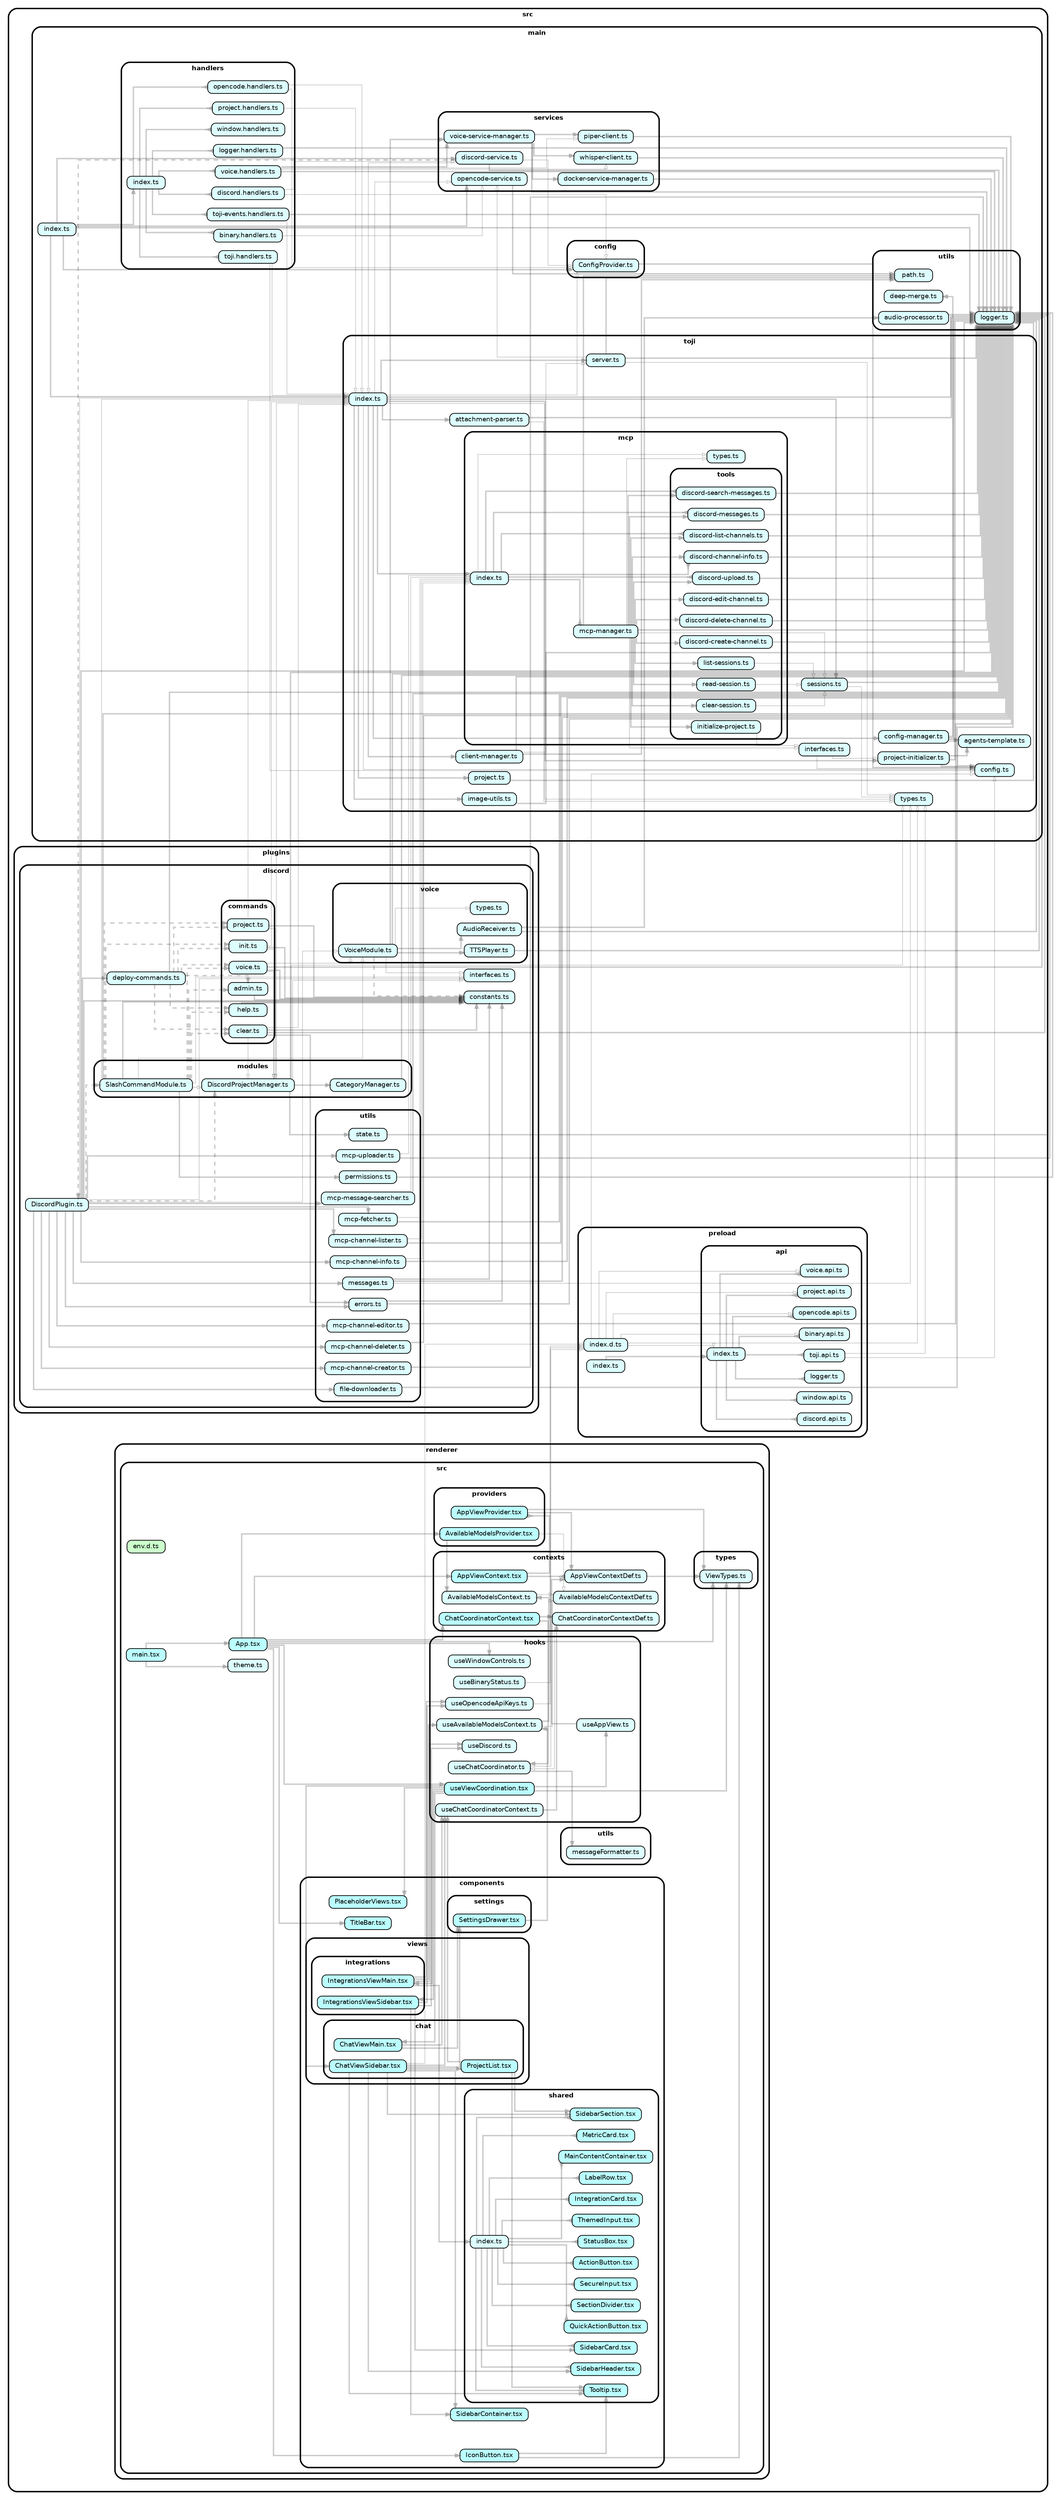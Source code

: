 strict digraph "dependency-cruiser output"{
    rankdir="LR" splines="ortho" overlap="false" nodesep="0.16" ranksep="0.18" fontname="Helvetica-bold" fontsize="9" style="rounded,bold,filled" fillcolor="#ffffff" compound="true"
    node [shape="box" style="rounded, filled" height="0.2" color="black" fillcolor="#ffffcc" fontcolor="black" fontname="Helvetica" fontsize="9"]
    edge [arrowhead="normal" arrowsize="0.6" penwidth="2.0" color="#00000033" fontname="Helvetica" fontsize="9"]

    subgraph "cluster_src" {label="src" subgraph "cluster_src/main" {label="main" subgraph "cluster_src/main/config" {label="config" "src/main/config/ConfigProvider.ts" [label=<ConfigProvider.ts> tooltip="ConfigProvider.ts" URL="src/main/config/ConfigProvider.ts" fillcolor="#ddfeff"] } } }
    "src/main/config/ConfigProvider.ts" -> "src/main/toji/config.ts"
    subgraph "cluster_src" {label="src" subgraph "cluster_src/main" {label="main" subgraph "cluster_src/main/handlers" {label="handlers" "src/main/handlers/binary.handlers.ts" [label=<binary.handlers.ts> tooltip="binary.handlers.ts" URL="src/main/handlers/binary.handlers.ts" fillcolor="#ddfeff"] } } }
    "src/main/handlers/binary.handlers.ts" -> "src/main/services/opencode-service.ts" [arrowhead="onormal" penwidth="1.0"]
    subgraph "cluster_src" {label="src" subgraph "cluster_src/main" {label="main" subgraph "cluster_src/main/handlers" {label="handlers" "src/main/handlers/discord.handlers.ts" [label=<discord.handlers.ts> tooltip="discord.handlers.ts" URL="src/main/handlers/discord.handlers.ts" fillcolor="#ddfeff"] } } }
    "src/main/handlers/discord.handlers.ts" -> "src/main/config/ConfigProvider.ts" [arrowhead="onormal" penwidth="1.0"]
    "src/main/handlers/discord.handlers.ts" -> "src/main/services/discord-service.ts" [arrowhead="onormal" penwidth="1.0"]
    subgraph "cluster_src" {label="src" subgraph "cluster_src/main" {label="main" subgraph "cluster_src/main/handlers" {label="handlers" "src/main/handlers/index.ts" [label=<index.ts> tooltip="index.ts" URL="src/main/handlers/index.ts" fillcolor="#ddfeff"] } } }
    "src/main/handlers/index.ts" -> "src/main/handlers/binary.handlers.ts" [arrowhead="inv"]
    "src/main/handlers/index.ts" -> "src/main/handlers/discord.handlers.ts" [arrowhead="inv"]
    "src/main/handlers/index.ts" -> "src/main/handlers/logger.handlers.ts" [arrowhead="inv"]
    "src/main/handlers/index.ts" -> "src/main/handlers/opencode.handlers.ts" [arrowhead="inv"]
    "src/main/handlers/index.ts" -> "src/main/handlers/project.handlers.ts" [arrowhead="inv"]
    "src/main/handlers/index.ts" -> "src/main/handlers/toji-events.handlers.ts" [arrowhead="inv"]
    "src/main/handlers/index.ts" -> "src/main/handlers/toji.handlers.ts" [arrowhead="inv"]
    "src/main/handlers/index.ts" -> "src/main/handlers/voice.handlers.ts" [arrowhead="inv"]
    "src/main/handlers/index.ts" -> "src/main/handlers/window.handlers.ts" [arrowhead="inv"]
    subgraph "cluster_src" {label="src" subgraph "cluster_src/main" {label="main" subgraph "cluster_src/main/handlers" {label="handlers" "src/main/handlers/logger.handlers.ts" [label=<logger.handlers.ts> tooltip="logger.handlers.ts" URL="src/main/handlers/logger.handlers.ts" fillcolor="#ddfeff"] } } }
    "src/main/handlers/logger.handlers.ts" -> "src/main/utils/logger.ts"
    subgraph "cluster_src" {label="src" subgraph "cluster_src/main" {label="main" subgraph "cluster_src/main/handlers" {label="handlers" "src/main/handlers/opencode.handlers.ts" [label=<opencode.handlers.ts> tooltip="opencode.handlers.ts" URL="src/main/handlers/opencode.handlers.ts" fillcolor="#ddfeff"] } } }
    "src/main/handlers/opencode.handlers.ts" -> "src/main/config/ConfigProvider.ts" [arrowhead="onormal" penwidth="1.0"]
    "src/main/handlers/opencode.handlers.ts" -> "src/main/toji/index.ts" [arrowhead="onormal" penwidth="1.0"]
    subgraph "cluster_src" {label="src" subgraph "cluster_src/main" {label="main" subgraph "cluster_src/main/handlers" {label="handlers" "src/main/handlers/project.handlers.ts" [label=<project.handlers.ts> tooltip="project.handlers.ts" URL="src/main/handlers/project.handlers.ts" fillcolor="#ddfeff"] } } }
    "src/main/handlers/project.handlers.ts" -> "src/main/toji/index.ts" [arrowhead="onormal" penwidth="1.0"]
    subgraph "cluster_src" {label="src" subgraph "cluster_src/main" {label="main" subgraph "cluster_src/main/handlers" {label="handlers" "src/main/handlers/toji-events.handlers.ts" [label=<toji-events.handlers.ts> tooltip="toji-events.handlers.ts" URL="src/main/handlers/toji-events.handlers.ts" fillcolor="#ddfeff"] } } }
    "src/main/handlers/toji-events.handlers.ts" -> "src/main/toji/index.ts" [arrowhead="onormal" penwidth="1.0"]
    "src/main/handlers/toji-events.handlers.ts" -> "src/main/utils/logger.ts"
    subgraph "cluster_src" {label="src" subgraph "cluster_src/main" {label="main" subgraph "cluster_src/main/handlers" {label="handlers" "src/main/handlers/toji.handlers.ts" [label=<toji.handlers.ts> tooltip="toji.handlers.ts" URL="src/main/handlers/toji.handlers.ts" fillcolor="#ddfeff"] } } }
    "src/main/handlers/toji.handlers.ts" -> "src/main/toji/index.ts" [arrowhead="onormal" penwidth="1.0"]
    "src/main/handlers/toji.handlers.ts" -> "src/main/toji/config.ts" [arrowhead="onormal" penwidth="1.0"]
    subgraph "cluster_src" {label="src" subgraph "cluster_src/main" {label="main" subgraph "cluster_src/main/handlers" {label="handlers" "src/main/handlers/voice.handlers.ts" [label=<voice.handlers.ts> tooltip="voice.handlers.ts" URL="src/main/handlers/voice.handlers.ts" fillcolor="#ddfeff"] } } }
    "src/main/handlers/voice.handlers.ts" -> "src/main/services/piper-client.ts" [arrowhead="onormal" penwidth="1.0"]
    "src/main/handlers/voice.handlers.ts" -> "src/main/services/voice-service-manager.ts"
    "src/main/handlers/voice.handlers.ts" -> "src/main/services/whisper-client.ts" [arrowhead="onormal" penwidth="1.0"]
    "src/main/handlers/voice.handlers.ts" -> "src/main/utils/logger.ts"
    subgraph "cluster_src" {label="src" subgraph "cluster_src/main" {label="main" subgraph "cluster_src/main/handlers" {label="handlers" "src/main/handlers/window.handlers.ts" [label=<window.handlers.ts> tooltip="window.handlers.ts" URL="src/main/handlers/window.handlers.ts" fillcolor="#ddfeff"] } } }
    subgraph "cluster_src" {label="src" subgraph "cluster_src/main" {label="main" "src/main/index.ts" [label=<index.ts> tooltip="index.ts" URL="src/main/index.ts" fillcolor="#ddfeff"] } }
    "src/main/index.ts" -> "src/main/config/ConfigProvider.ts"
    "src/main/index.ts" -> "src/main/handlers/index.ts"
    "src/main/index.ts" -> "src/main/services/discord-service.ts"
    "src/main/index.ts" -> "src/main/services/opencode-service.ts"
    "src/main/index.ts" -> "src/main/toji/index.ts"
    "src/main/index.ts" -> "src/main/utils/logger.ts"
    subgraph "cluster_src" {label="src" subgraph "cluster_src/main" {label="main" subgraph "cluster_src/main/services" {label="services" "src/main/services/discord-service.ts" [label=<discord-service.ts> tooltip="discord-service.ts" URL="src/main/services/discord-service.ts" fillcolor="#ddfeff"] } } }
    "src/main/services/discord-service.ts" -> "src/plugins/discord/DiscordPlugin.ts" [style="dashed"]
    "src/main/services/discord-service.ts" -> "src/main/config/ConfigProvider.ts" [arrowhead="onormal" penwidth="1.0"]
    "src/main/services/discord-service.ts" -> "src/main/toji/index.ts" [arrowhead="onormal" penwidth="1.0"]
    "src/main/services/discord-service.ts" -> "src/main/utils/logger.ts"
    subgraph "cluster_src" {label="src" subgraph "cluster_src/main" {label="main" subgraph "cluster_src/main/services" {label="services" "src/main/services/docker-service-manager.ts" [label=<docker-service-manager.ts> tooltip="docker-service-manager.ts" URL="src/main/services/docker-service-manager.ts" fillcolor="#ddfeff"] } } }
    "src/main/services/docker-service-manager.ts" -> "src/main/utils/logger.ts"
    subgraph "cluster_src" {label="src" subgraph "cluster_src/main" {label="main" subgraph "cluster_src/main/services" {label="services" "src/main/services/opencode-service.ts" [label=<opencode-service.ts> tooltip="opencode-service.ts" URL="src/main/services/opencode-service.ts" fillcolor="#ddfeff"] } } }
    "src/main/services/opencode-service.ts" -> "src/main/utils/path.ts"
    subgraph "cluster_src" {label="src" subgraph "cluster_src/main" {label="main" subgraph "cluster_src/main/services" {label="services" "src/main/services/piper-client.ts" [label=<piper-client.ts> tooltip="piper-client.ts" URL="src/main/services/piper-client.ts" fillcolor="#ddfeff"] } } }
    "src/main/services/piper-client.ts" -> "src/main/utils/logger.ts"
    subgraph "cluster_src" {label="src" subgraph "cluster_src/main" {label="main" subgraph "cluster_src/main/services" {label="services" "src/main/services/voice-service-manager.ts" [label=<voice-service-manager.ts> tooltip="voice-service-manager.ts" URL="src/main/services/voice-service-manager.ts" fillcolor="#ddfeff"] } } }
    "src/main/services/voice-service-manager.ts" -> "src/main/utils/logger.ts"
    "src/main/services/voice-service-manager.ts" -> "src/main/services/docker-service-manager.ts"
    "src/main/services/voice-service-manager.ts" -> "src/main/services/piper-client.ts"
    "src/main/services/voice-service-manager.ts" -> "src/main/services/whisper-client.ts"
    subgraph "cluster_src" {label="src" subgraph "cluster_src/main" {label="main" subgraph "cluster_src/main/services" {label="services" "src/main/services/whisper-client.ts" [label=<whisper-client.ts> tooltip="whisper-client.ts" URL="src/main/services/whisper-client.ts" fillcolor="#ddfeff"] } } }
    "src/main/services/whisper-client.ts" -> "src/main/utils/logger.ts"
    subgraph "cluster_src" {label="src" subgraph "cluster_src/main" {label="main" subgraph "cluster_src/main/toji" {label="toji" "src/main/toji/agents-template.ts" [label=<agents-template.ts> tooltip="agents-template.ts" URL="src/main/toji/agents-template.ts" fillcolor="#ddfeff"] } } }
    subgraph "cluster_src" {label="src" subgraph "cluster_src/main" {label="main" subgraph "cluster_src/main/toji" {label="toji" "src/main/toji/attachment-parser.ts" [label=<attachment-parser.ts> tooltip="attachment-parser.ts" URL="src/main/toji/attachment-parser.ts" fillcolor="#ddfeff"] } } }
    "src/main/toji/attachment-parser.ts" -> "src/main/utils/logger.ts"
    "src/main/toji/attachment-parser.ts" -> "src/main/toji/types.ts" [arrowhead="onormal" penwidth="1.0"]
    subgraph "cluster_src" {label="src" subgraph "cluster_src/main" {label="main" subgraph "cluster_src/main/toji" {label="toji" "src/main/toji/client-manager.ts" [label=<client-manager.ts> tooltip="client-manager.ts" URL="src/main/toji/client-manager.ts" fillcolor="#ddfeff"] } } }
    "src/main/toji/client-manager.ts" -> "src/main/utils/logger.ts"
    "src/main/toji/client-manager.ts" -> "src/main/utils/path.ts"
    "src/main/toji/client-manager.ts" -> "src/main/toji/server.ts" [arrowhead="onormal" penwidth="1.0"]
    subgraph "cluster_src" {label="src" subgraph "cluster_src/main" {label="main" subgraph "cluster_src/main/toji" {label="toji" "src/main/toji/config-manager.ts" [label=<config-manager.ts> tooltip="config-manager.ts" URL="src/main/toji/config-manager.ts" fillcolor="#ddfeff"] } } }
    "src/main/toji/config-manager.ts" -> "src/main/utils/deep-merge.ts"
    "src/main/toji/config-manager.ts" -> "src/main/utils/logger.ts"
    "src/main/toji/config-manager.ts" -> "src/main/toji/agents-template.ts"
    "src/main/toji/config-manager.ts" -> "src/main/toji/config.ts" [arrowhead="onormal" penwidth="1.0"]
    subgraph "cluster_src" {label="src" subgraph "cluster_src/main" {label="main" subgraph "cluster_src/main/toji" {label="toji" "src/main/toji/config.ts" [label=<config.ts> tooltip="config.ts" URL="src/main/toji/config.ts" fillcolor="#ddfeff"] } } }
    subgraph "cluster_src" {label="src" subgraph "cluster_src/main" {label="main" subgraph "cluster_src/main/toji" {label="toji" "src/main/toji/image-utils.ts" [label=<image-utils.ts> tooltip="image-utils.ts" URL="src/main/toji/image-utils.ts" fillcolor="#ddfeff"] } } }
    "src/main/toji/image-utils.ts" -> "src/main/utils/logger.ts"
    subgraph "cluster_src" {label="src" subgraph "cluster_src/main" {label="main" subgraph "cluster_src/main/toji" {label="toji" "src/main/toji/index.ts" [label=<index.ts> tooltip="index.ts" URL="src/main/toji/index.ts" fillcolor="#ddfeff"] } } }
    "src/main/toji/index.ts" -> "src/main/config/ConfigProvider.ts" [arrowhead="onormal" penwidth="1.0"]
    "src/main/toji/index.ts" -> "src/main/services/opencode-service.ts" [arrowhead="onormal" penwidth="1.0"]
    "src/main/toji/index.ts" -> "src/main/utils/logger.ts"
    "src/main/toji/index.ts" -> "src/main/toji/attachment-parser.ts"
    "src/main/toji/index.ts" -> "src/main/toji/client-manager.ts"
    "src/main/toji/index.ts" -> "src/main/toji/config.ts" [arrowhead="onormal" penwidth="1.0"]
    "src/main/toji/index.ts" -> "src/main/toji/config-manager.ts"
    "src/main/toji/index.ts" -> "src/main/toji/image-utils.ts"
    "src/main/toji/index.ts" -> "src/main/toji/mcp/index.ts"
    "src/main/toji/index.ts" -> "src/main/toji/project.ts"
    "src/main/toji/index.ts" -> "src/main/toji/project-initializer.ts"
    "src/main/toji/index.ts" -> "src/main/toji/server.ts"
    "src/main/toji/index.ts" -> "src/main/toji/sessions.ts"
    "src/main/toji/index.ts" -> "src/main/toji/types.ts" [arrowhead="onormal" penwidth="1.0"]
    subgraph "cluster_src" {label="src" subgraph "cluster_src/main" {label="main" subgraph "cluster_src/main/toji" {label="toji" "src/main/toji/interfaces.ts" [label=<interfaces.ts> tooltip="interfaces.ts" URL="src/main/toji/interfaces.ts" fillcolor="#ddfeff"] } } }
    "src/main/toji/interfaces.ts" -> "src/main/toji/config.ts" [arrowhead="onormal" penwidth="1.0"]
    "src/main/toji/interfaces.ts" -> "src/main/toji/project-initializer.ts" [arrowhead="onormal" penwidth="1.0"]
    subgraph "cluster_src" {label="src" subgraph "cluster_src/main" {label="main" subgraph "cluster_src/main/toji" {label="toji" subgraph "cluster_src/main/toji/mcp" {label="mcp" "src/main/toji/mcp/index.ts" [label=<index.ts> tooltip="index.ts" URL="src/main/toji/mcp/index.ts" fillcolor="#ddfeff"] } } } }
    "src/main/toji/mcp/index.ts" -> "src/main/toji/mcp/mcp-manager.ts" [arrowhead="inv"]
    "src/main/toji/mcp/index.ts" -> "src/main/toji/mcp/tools/discord-channel-info.ts" [arrowhead="inv"]
    "src/main/toji/mcp/index.ts" -> "src/main/toji/mcp/tools/discord-list-channels.ts" [arrowhead="inv"]
    "src/main/toji/mcp/index.ts" -> "src/main/toji/mcp/tools/discord-messages.ts" [arrowhead="inv"]
    "src/main/toji/mcp/index.ts" -> "src/main/toji/mcp/tools/discord-search-messages.ts" [arrowhead="inv"]
    "src/main/toji/mcp/index.ts" -> "src/main/toji/mcp/tools/discord-upload.ts" [arrowhead="inv"]
    "src/main/toji/mcp/index.ts" -> "src/main/toji/mcp/types.ts" [arrowhead="onormal" penwidth="1.0"]
    subgraph "cluster_src" {label="src" subgraph "cluster_src/main" {label="main" subgraph "cluster_src/main/toji" {label="toji" subgraph "cluster_src/main/toji/mcp" {label="mcp" "src/main/toji/mcp/mcp-manager.ts" [label=<mcp-manager.ts> tooltip="mcp-manager.ts" URL="src/main/toji/mcp/mcp-manager.ts" fillcolor="#ddfeff"] } } } }
    "src/main/toji/mcp/mcp-manager.ts" -> "src/main/utils/logger.ts"
    "src/main/toji/mcp/mcp-manager.ts" -> "src/main/utils/path.ts"
    "src/main/toji/mcp/mcp-manager.ts" -> "src/main/toji/interfaces.ts" [arrowhead="onormal" penwidth="1.0"]
    "src/main/toji/mcp/mcp-manager.ts" -> "src/main/toji/sessions.ts" [arrowhead="onormal" penwidth="1.0"]
    "src/main/toji/mcp/mcp-manager.ts" -> "src/main/toji/mcp/tools/clear-session.ts"
    "src/main/toji/mcp/mcp-manager.ts" -> "src/main/toji/mcp/tools/discord-channel-info.ts"
    "src/main/toji/mcp/mcp-manager.ts" -> "src/main/toji/mcp/tools/discord-create-channel.ts"
    "src/main/toji/mcp/mcp-manager.ts" -> "src/main/toji/mcp/tools/discord-delete-channel.ts"
    "src/main/toji/mcp/mcp-manager.ts" -> "src/main/toji/mcp/tools/discord-edit-channel.ts"
    "src/main/toji/mcp/mcp-manager.ts" -> "src/main/toji/mcp/tools/discord-list-channels.ts"
    "src/main/toji/mcp/mcp-manager.ts" -> "src/main/toji/mcp/tools/discord-messages.ts"
    "src/main/toji/mcp/mcp-manager.ts" -> "src/main/toji/mcp/tools/discord-search-messages.ts"
    "src/main/toji/mcp/mcp-manager.ts" -> "src/main/toji/mcp/tools/discord-upload.ts"
    "src/main/toji/mcp/mcp-manager.ts" -> "src/main/toji/mcp/tools/initialize-project.ts"
    "src/main/toji/mcp/mcp-manager.ts" -> "src/main/toji/mcp/tools/list-sessions.ts"
    "src/main/toji/mcp/mcp-manager.ts" -> "src/main/toji/mcp/tools/read-session.ts"
    "src/main/toji/mcp/mcp-manager.ts" -> "src/main/toji/mcp/types.ts" [arrowhead="onormal" penwidth="1.0"]
    subgraph "cluster_src" {label="src" subgraph "cluster_src/main" {label="main" subgraph "cluster_src/main/toji" {label="toji" subgraph "cluster_src/main/toji/mcp" {label="mcp" subgraph "cluster_src/main/toji/mcp/tools" {label="tools" "src/main/toji/mcp/tools/clear-session.ts" [label=<clear-session.ts> tooltip="clear-session.ts" URL="src/main/toji/mcp/tools/clear-session.ts" fillcolor="#ddfeff"] } } } } }
    "src/main/toji/mcp/tools/clear-session.ts" -> "src/main/toji/sessions.ts" [arrowhead="onormal" penwidth="1.0"]
    subgraph "cluster_src" {label="src" subgraph "cluster_src/main" {label="main" subgraph "cluster_src/main/toji" {label="toji" subgraph "cluster_src/main/toji/mcp" {label="mcp" subgraph "cluster_src/main/toji/mcp/tools" {label="tools" "src/main/toji/mcp/tools/discord-channel-info.ts" [label=<discord-channel-info.ts> tooltip="discord-channel-info.ts" URL="src/main/toji/mcp/tools/discord-channel-info.ts" fillcolor="#ddfeff"] } } } } }
    "src/main/toji/mcp/tools/discord-channel-info.ts" -> "src/main/utils/logger.ts"
    subgraph "cluster_src" {label="src" subgraph "cluster_src/main" {label="main" subgraph "cluster_src/main/toji" {label="toji" subgraph "cluster_src/main/toji/mcp" {label="mcp" subgraph "cluster_src/main/toji/mcp/tools" {label="tools" "src/main/toji/mcp/tools/discord-create-channel.ts" [label=<discord-create-channel.ts> tooltip="discord-create-channel.ts" URL="src/main/toji/mcp/tools/discord-create-channel.ts" fillcolor="#ddfeff"] } } } } }
    "src/main/toji/mcp/tools/discord-create-channel.ts" -> "src/main/utils/logger.ts"
    subgraph "cluster_src" {label="src" subgraph "cluster_src/main" {label="main" subgraph "cluster_src/main/toji" {label="toji" subgraph "cluster_src/main/toji/mcp" {label="mcp" subgraph "cluster_src/main/toji/mcp/tools" {label="tools" "src/main/toji/mcp/tools/discord-delete-channel.ts" [label=<discord-delete-channel.ts> tooltip="discord-delete-channel.ts" URL="src/main/toji/mcp/tools/discord-delete-channel.ts" fillcolor="#ddfeff"] } } } } }
    "src/main/toji/mcp/tools/discord-delete-channel.ts" -> "src/main/utils/logger.ts"
    subgraph "cluster_src" {label="src" subgraph "cluster_src/main" {label="main" subgraph "cluster_src/main/toji" {label="toji" subgraph "cluster_src/main/toji/mcp" {label="mcp" subgraph "cluster_src/main/toji/mcp/tools" {label="tools" "src/main/toji/mcp/tools/discord-edit-channel.ts" [label=<discord-edit-channel.ts> tooltip="discord-edit-channel.ts" URL="src/main/toji/mcp/tools/discord-edit-channel.ts" fillcolor="#ddfeff"] } } } } }
    "src/main/toji/mcp/tools/discord-edit-channel.ts" -> "src/main/utils/logger.ts"
    subgraph "cluster_src" {label="src" subgraph "cluster_src/main" {label="main" subgraph "cluster_src/main/toji" {label="toji" subgraph "cluster_src/main/toji/mcp" {label="mcp" subgraph "cluster_src/main/toji/mcp/tools" {label="tools" "src/main/toji/mcp/tools/discord-list-channels.ts" [label=<discord-list-channels.ts> tooltip="discord-list-channels.ts" URL="src/main/toji/mcp/tools/discord-list-channels.ts" fillcolor="#ddfeff"] } } } } }
    "src/main/toji/mcp/tools/discord-list-channels.ts" -> "src/main/utils/logger.ts"
    subgraph "cluster_src" {label="src" subgraph "cluster_src/main" {label="main" subgraph "cluster_src/main/toji" {label="toji" subgraph "cluster_src/main/toji/mcp" {label="mcp" subgraph "cluster_src/main/toji/mcp/tools" {label="tools" "src/main/toji/mcp/tools/discord-messages.ts" [label=<discord-messages.ts> tooltip="discord-messages.ts" URL="src/main/toji/mcp/tools/discord-messages.ts" fillcolor="#ddfeff"] } } } } }
    "src/main/toji/mcp/tools/discord-messages.ts" -> "src/main/utils/logger.ts"
    subgraph "cluster_src" {label="src" subgraph "cluster_src/main" {label="main" subgraph "cluster_src/main/toji" {label="toji" subgraph "cluster_src/main/toji/mcp" {label="mcp" subgraph "cluster_src/main/toji/mcp/tools" {label="tools" "src/main/toji/mcp/tools/discord-search-messages.ts" [label=<discord-search-messages.ts> tooltip="discord-search-messages.ts" URL="src/main/toji/mcp/tools/discord-search-messages.ts" fillcolor="#ddfeff"] } } } } }
    "src/main/toji/mcp/tools/discord-search-messages.ts" -> "src/main/utils/logger.ts"
    subgraph "cluster_src" {label="src" subgraph "cluster_src/main" {label="main" subgraph "cluster_src/main/toji" {label="toji" subgraph "cluster_src/main/toji/mcp" {label="mcp" subgraph "cluster_src/main/toji/mcp/tools" {label="tools" "src/main/toji/mcp/tools/discord-upload.ts" [label=<discord-upload.ts> tooltip="discord-upload.ts" URL="src/main/toji/mcp/tools/discord-upload.ts" fillcolor="#ddfeff"] } } } } }
    "src/main/toji/mcp/tools/discord-upload.ts" -> "src/main/utils/logger.ts"
    subgraph "cluster_src" {label="src" subgraph "cluster_src/main" {label="main" subgraph "cluster_src/main/toji" {label="toji" subgraph "cluster_src/main/toji/mcp" {label="mcp" subgraph "cluster_src/main/toji/mcp/tools" {label="tools" "src/main/toji/mcp/tools/initialize-project.ts" [label=<initialize-project.ts> tooltip="initialize-project.ts" URL="src/main/toji/mcp/tools/initialize-project.ts" fillcolor="#ddfeff"] } } } } }
    "src/main/toji/mcp/tools/initialize-project.ts" -> "src/main/toji/interfaces.ts" [arrowhead="onormal" penwidth="1.0"]
    subgraph "cluster_src" {label="src" subgraph "cluster_src/main" {label="main" subgraph "cluster_src/main/toji" {label="toji" subgraph "cluster_src/main/toji/mcp" {label="mcp" subgraph "cluster_src/main/toji/mcp/tools" {label="tools" "src/main/toji/mcp/tools/list-sessions.ts" [label=<list-sessions.ts> tooltip="list-sessions.ts" URL="src/main/toji/mcp/tools/list-sessions.ts" fillcolor="#ddfeff"] } } } } }
    "src/main/toji/mcp/tools/list-sessions.ts" -> "src/main/toji/sessions.ts" [arrowhead="onormal" penwidth="1.0"]
    subgraph "cluster_src" {label="src" subgraph "cluster_src/main" {label="main" subgraph "cluster_src/main/toji" {label="toji" subgraph "cluster_src/main/toji/mcp" {label="mcp" subgraph "cluster_src/main/toji/mcp/tools" {label="tools" "src/main/toji/mcp/tools/read-session.ts" [label=<read-session.ts> tooltip="read-session.ts" URL="src/main/toji/mcp/tools/read-session.ts" fillcolor="#ddfeff"] } } } } }
    "src/main/toji/mcp/tools/read-session.ts" -> "src/main/toji/sessions.ts" [arrowhead="onormal" penwidth="1.0"]
    subgraph "cluster_src" {label="src" subgraph "cluster_src/main" {label="main" subgraph "cluster_src/main/toji" {label="toji" subgraph "cluster_src/main/toji/mcp" {label="mcp" "src/main/toji/mcp/types.ts" [label=<types.ts> tooltip="types.ts" URL="src/main/toji/mcp/types.ts" fillcolor="#ddfeff"] } } } }
    subgraph "cluster_src" {label="src" subgraph "cluster_src/main" {label="main" subgraph "cluster_src/main/toji" {label="toji" "src/main/toji/project-initializer.ts" [label=<project-initializer.ts> tooltip="project-initializer.ts" URL="src/main/toji/project-initializer.ts" fillcolor="#ddfeff"] } } }
    "src/main/toji/project-initializer.ts" -> "src/main/utils/logger.ts"
    "src/main/toji/project-initializer.ts" -> "src/main/toji/agents-template.ts"
    "src/main/toji/project-initializer.ts" -> "src/main/toji/config.ts"
    subgraph "cluster_src" {label="src" subgraph "cluster_src/main" {label="main" subgraph "cluster_src/main/toji" {label="toji" "src/main/toji/project.ts" [label=<project.ts> tooltip="project.ts" URL="src/main/toji/project.ts" fillcolor="#ddfeff"] } } }
    "src/main/toji/project.ts" -> "src/main/utils/logger.ts"
    subgraph "cluster_src" {label="src" subgraph "cluster_src/main" {label="main" subgraph "cluster_src/main/toji" {label="toji" "src/main/toji/server.ts" [label=<server.ts> tooltip="server.ts" URL="src/main/toji/server.ts" fillcolor="#ddfeff"] } } }
    "src/main/toji/server.ts" -> "src/main/services/opencode-service.ts" [arrowhead="onormal" penwidth="1.0"]
    "src/main/toji/server.ts" -> "src/main/utils/logger.ts"
    "src/main/toji/server.ts" -> "src/main/utils/path.ts"
    "src/main/toji/server.ts" -> "src/main/toji/types.ts" [arrowhead="onormal" penwidth="1.0"]
    subgraph "cluster_src" {label="src" subgraph "cluster_src/main" {label="main" subgraph "cluster_src/main/toji" {label="toji" "src/main/toji/sessions.ts" [label=<sessions.ts> tooltip="sessions.ts" URL="src/main/toji/sessions.ts" fillcolor="#ddfeff"] } } }
    "src/main/toji/sessions.ts" -> "src/main/utils/logger.ts"
    "src/main/toji/sessions.ts" -> "src/main/toji/types.ts" [arrowhead="onormal" penwidth="1.0"]
    subgraph "cluster_src" {label="src" subgraph "cluster_src/main" {label="main" subgraph "cluster_src/main/toji" {label="toji" "src/main/toji/types.ts" [label=<types.ts> tooltip="types.ts" URL="src/main/toji/types.ts" fillcolor="#ddfeff"] } } }
    subgraph "cluster_src" {label="src" subgraph "cluster_src/main" {label="main" subgraph "cluster_src/main/utils" {label="utils" "src/main/utils/audio-processor.ts" [label=<audio-processor.ts> tooltip="audio-processor.ts" URL="src/main/utils/audio-processor.ts" fillcolor="#ddfeff"] } } }
    "src/main/utils/audio-processor.ts" -> "src/main/utils/logger.ts"
    subgraph "cluster_src" {label="src" subgraph "cluster_src/main" {label="main" subgraph "cluster_src/main/utils" {label="utils" "src/main/utils/deep-merge.ts" [label=<deep-merge.ts> tooltip="deep-merge.ts" URL="src/main/utils/deep-merge.ts" fillcolor="#ddfeff"] } } }
    subgraph "cluster_src" {label="src" subgraph "cluster_src/main" {label="main" subgraph "cluster_src/main/utils" {label="utils" "src/main/utils/logger.ts" [label=<logger.ts> tooltip="logger.ts" URL="src/main/utils/logger.ts" fillcolor="#ddfeff"] } } }
    subgraph "cluster_src" {label="src" subgraph "cluster_src/main" {label="main" subgraph "cluster_src/main/utils" {label="utils" "src/main/utils/path.ts" [label=<path.ts> tooltip="path.ts" URL="src/main/utils/path.ts" fillcolor="#ddfeff"] } } }
    subgraph "cluster_src" {label="src" subgraph "cluster_src/plugins" {label="plugins" subgraph "cluster_src/plugins/discord" {label="discord" "src/plugins/discord/DiscordPlugin.ts" [label=<DiscordPlugin.ts> tooltip="DiscordPlugin.ts" URL="src/plugins/discord/DiscordPlugin.ts" fillcolor="#ddfeff"] } } }
    "src/plugins/discord/DiscordPlugin.ts" -> "src/main/toji/index.ts" [arrowhead="onormal" penwidth="1.0"]
    "src/plugins/discord/DiscordPlugin.ts" -> "src/main/utils/logger.ts"
    "src/plugins/discord/DiscordPlugin.ts" -> "src/plugins/discord/constants.ts"
    "src/plugins/discord/DiscordPlugin.ts" -> "src/plugins/discord/deploy-commands.ts"
    "src/plugins/discord/DiscordPlugin.ts" -> "src/plugins/discord/interfaces.ts" [arrowhead="onormal" penwidth="1.0"]
    "src/plugins/discord/DiscordPlugin.ts" -> "src/plugins/discord/modules/DiscordProjectManager.ts" [style="dashed"]
    "src/plugins/discord/DiscordPlugin.ts" -> "src/plugins/discord/modules/SlashCommandModule.ts" [style="dashed"]
    "src/plugins/discord/DiscordPlugin.ts" -> "src/plugins/discord/utils/errors.ts"
    "src/plugins/discord/DiscordPlugin.ts" -> "src/plugins/discord/utils/file-downloader.ts"
    "src/plugins/discord/DiscordPlugin.ts" -> "src/plugins/discord/utils/mcp-channel-creator.ts"
    "src/plugins/discord/DiscordPlugin.ts" -> "src/plugins/discord/utils/mcp-channel-deleter.ts"
    "src/plugins/discord/DiscordPlugin.ts" -> "src/plugins/discord/utils/mcp-channel-editor.ts"
    "src/plugins/discord/DiscordPlugin.ts" -> "src/plugins/discord/utils/mcp-channel-info.ts"
    "src/plugins/discord/DiscordPlugin.ts" -> "src/plugins/discord/utils/mcp-channel-lister.ts"
    "src/plugins/discord/DiscordPlugin.ts" -> "src/plugins/discord/utils/mcp-fetcher.ts"
    "src/plugins/discord/DiscordPlugin.ts" -> "src/plugins/discord/utils/mcp-message-searcher.ts"
    "src/plugins/discord/DiscordPlugin.ts" -> "src/plugins/discord/utils/mcp-uploader.ts"
    "src/plugins/discord/DiscordPlugin.ts" -> "src/plugins/discord/utils/messages.ts"
    "src/plugins/discord/DiscordPlugin.ts" -> "src/plugins/discord/voice/VoiceModule.ts" [arrowhead="onormal" penwidth="1.0"]
    subgraph "cluster_src" {label="src" subgraph "cluster_src/plugins" {label="plugins" subgraph "cluster_src/plugins/discord" {label="discord" subgraph "cluster_src/plugins/discord/commands" {label="commands" "src/plugins/discord/commands/admin.ts" [label=<admin.ts> tooltip="admin.ts" URL="src/plugins/discord/commands/admin.ts" fillcolor="#ddfeff"] } } } }
    "src/plugins/discord/commands/admin.ts" -> "src/plugins/discord/constants.ts"
    subgraph "cluster_src" {label="src" subgraph "cluster_src/plugins" {label="plugins" subgraph "cluster_src/plugins/discord" {label="discord" subgraph "cluster_src/plugins/discord/commands" {label="commands" "src/plugins/discord/commands/clear.ts" [label=<clear.ts> tooltip="clear.ts" URL="src/plugins/discord/commands/clear.ts" fillcolor="#ddfeff"] } } } }
    "src/plugins/discord/commands/clear.ts" -> "src/main/toji/index.ts" [arrowhead="onormal" penwidth="1.0"]
    "src/plugins/discord/commands/clear.ts" -> "src/main/utils/logger.ts"
    "src/plugins/discord/commands/clear.ts" -> "src/plugins/discord/constants.ts"
    "src/plugins/discord/commands/clear.ts" -> "src/plugins/discord/modules/DiscordProjectManager.ts" [arrowhead="onormal" penwidth="1.0"]
    "src/plugins/discord/commands/clear.ts" -> "src/plugins/discord/utils/errors.ts"
    subgraph "cluster_src" {label="src" subgraph "cluster_src/plugins" {label="plugins" subgraph "cluster_src/plugins/discord" {label="discord" subgraph "cluster_src/plugins/discord/commands" {label="commands" "src/plugins/discord/commands/help.ts" [label=<help.ts> tooltip="help.ts" URL="src/plugins/discord/commands/help.ts" fillcolor="#ddfeff"] } } } }
    "src/plugins/discord/commands/help.ts" -> "src/plugins/discord/constants.ts"
    subgraph "cluster_src" {label="src" subgraph "cluster_src/plugins" {label="plugins" subgraph "cluster_src/plugins/discord" {label="discord" subgraph "cluster_src/plugins/discord/commands" {label="commands" "src/plugins/discord/commands/init.ts" [label=<init.ts> tooltip="init.ts" URL="src/plugins/discord/commands/init.ts" fillcolor="#ddfeff"] } } } }
    "src/plugins/discord/commands/init.ts" -> "src/main/toji/index.ts" [arrowhead="onormal" penwidth="1.0"]
    "src/plugins/discord/commands/init.ts" -> "src/plugins/discord/constants.ts"
    "src/plugins/discord/commands/init.ts" -> "src/plugins/discord/modules/DiscordProjectManager.ts" [arrowhead="onormal" penwidth="1.0"]
    subgraph "cluster_src" {label="src" subgraph "cluster_src/plugins" {label="plugins" subgraph "cluster_src/plugins/discord" {label="discord" subgraph "cluster_src/plugins/discord/commands" {label="commands" "src/plugins/discord/commands/project.ts" [label=<project.ts> tooltip="project.ts" URL="src/plugins/discord/commands/project.ts" fillcolor="#ddfeff"] } } } }
    "src/plugins/discord/commands/project.ts" -> "src/main/toji/index.ts" [arrowhead="onormal" penwidth="1.0"]
    "src/plugins/discord/commands/project.ts" -> "src/plugins/discord/constants.ts"
    "src/plugins/discord/commands/project.ts" -> "src/plugins/discord/modules/DiscordProjectManager.ts" [arrowhead="onormal" penwidth="1.0"]
    subgraph "cluster_src" {label="src" subgraph "cluster_src/plugins" {label="plugins" subgraph "cluster_src/plugins/discord" {label="discord" subgraph "cluster_src/plugins/discord/commands" {label="commands" "src/plugins/discord/commands/voice.ts" [label=<voice.ts> tooltip="voice.ts" URL="src/plugins/discord/commands/voice.ts" fillcolor="#ddfeff"] } } } }
    "src/plugins/discord/commands/voice.ts" -> "src/main/utils/logger.ts"
    "src/plugins/discord/commands/voice.ts" -> "src/plugins/discord/constants.ts"
    "src/plugins/discord/commands/voice.ts" -> "src/plugins/discord/modules/DiscordProjectManager.ts" [arrowhead="onormal" penwidth="1.0"]
    "src/plugins/discord/commands/voice.ts" -> "src/plugins/discord/voice/VoiceModule.ts" [arrowhead="onormal" penwidth="1.0"]
    subgraph "cluster_src" {label="src" subgraph "cluster_src/plugins" {label="plugins" subgraph "cluster_src/plugins/discord" {label="discord" "src/plugins/discord/constants.ts" [label=<constants.ts> tooltip="constants.ts" URL="src/plugins/discord/constants.ts" fillcolor="#ddfeff"] } } }
    subgraph "cluster_src" {label="src" subgraph "cluster_src/plugins" {label="plugins" subgraph "cluster_src/plugins/discord" {label="discord" "src/plugins/discord/deploy-commands.ts" [label=<deploy-commands.ts> tooltip="deploy-commands.ts" URL="src/plugins/discord/deploy-commands.ts" fillcolor="#ddfeff"] } } }
    "src/plugins/discord/deploy-commands.ts" -> "src/main/utils/logger.ts"
    "src/plugins/discord/deploy-commands.ts" -> "src/plugins/discord/commands/admin.ts" [style="dashed"]
    "src/plugins/discord/deploy-commands.ts" -> "src/plugins/discord/commands/clear.ts" [style="dashed"]
    "src/plugins/discord/deploy-commands.ts" -> "src/plugins/discord/commands/help.ts" [style="dashed"]
    "src/plugins/discord/deploy-commands.ts" -> "src/plugins/discord/commands/init.ts" [style="dashed"]
    "src/plugins/discord/deploy-commands.ts" -> "src/plugins/discord/commands/project.ts" [style="dashed"]
    "src/plugins/discord/deploy-commands.ts" -> "src/plugins/discord/commands/voice.ts" [style="dashed"]
    subgraph "cluster_src" {label="src" subgraph "cluster_src/plugins" {label="plugins" subgraph "cluster_src/plugins/discord" {label="discord" "src/plugins/discord/interfaces.ts" [label=<interfaces.ts> tooltip="interfaces.ts" URL="src/plugins/discord/interfaces.ts" fillcolor="#ddfeff"] } } }
    subgraph "cluster_src" {label="src" subgraph "cluster_src/plugins" {label="plugins" subgraph "cluster_src/plugins/discord" {label="discord" subgraph "cluster_src/plugins/discord/modules" {label="modules" "src/plugins/discord/modules/CategoryManager.ts" [label=<CategoryManager.ts> tooltip="CategoryManager.ts" URL="src/plugins/discord/modules/CategoryManager.ts" fillcolor="#ddfeff"] } } } }
    "src/plugins/discord/modules/CategoryManager.ts" -> "src/main/utils/logger.ts"
    subgraph "cluster_src" {label="src" subgraph "cluster_src/plugins" {label="plugins" subgraph "cluster_src/plugins/discord" {label="discord" subgraph "cluster_src/plugins/discord/modules" {label="modules" "src/plugins/discord/modules/DiscordProjectManager.ts" [label=<DiscordProjectManager.ts> tooltip="DiscordProjectManager.ts" URL="src/plugins/discord/modules/DiscordProjectManager.ts" fillcolor="#ddfeff"] } } } }
    "src/plugins/discord/modules/DiscordProjectManager.ts" -> "src/main/toji/index.ts" [arrowhead="onormal" penwidth="1.0"]
    "src/plugins/discord/modules/DiscordProjectManager.ts" -> "src/main/toji/types.ts" [arrowhead="onormal" penwidth="1.0"]
    "src/plugins/discord/modules/DiscordProjectManager.ts" -> "src/main/utils/logger.ts"
    "src/plugins/discord/modules/DiscordProjectManager.ts" -> "src/plugins/discord/interfaces.ts" [arrowhead="onormal" penwidth="1.0"]
    "src/plugins/discord/modules/DiscordProjectManager.ts" -> "src/plugins/discord/utils/state.ts"
    "src/plugins/discord/modules/DiscordProjectManager.ts" -> "src/plugins/discord/modules/CategoryManager.ts"
    subgraph "cluster_src" {label="src" subgraph "cluster_src/plugins" {label="plugins" subgraph "cluster_src/plugins/discord" {label="discord" subgraph "cluster_src/plugins/discord/modules" {label="modules" "src/plugins/discord/modules/SlashCommandModule.ts" [label=<SlashCommandModule.ts> tooltip="SlashCommandModule.ts" URL="src/plugins/discord/modules/SlashCommandModule.ts" fillcolor="#ddfeff"] } } } }
    "src/plugins/discord/modules/SlashCommandModule.ts" -> "src/main/toji/index.ts" [arrowhead="onormal" penwidth="1.0"]
    "src/plugins/discord/modules/SlashCommandModule.ts" -> "src/main/utils/logger.ts"
    "src/plugins/discord/modules/SlashCommandModule.ts" -> "src/plugins/discord/commands/admin.ts" [style="dashed"]
    "src/plugins/discord/modules/SlashCommandModule.ts" -> "src/plugins/discord/commands/clear.ts" [style="dashed"]
    "src/plugins/discord/modules/SlashCommandModule.ts" -> "src/plugins/discord/commands/help.ts" [style="dashed"]
    "src/plugins/discord/modules/SlashCommandModule.ts" -> "src/plugins/discord/commands/init.ts" [style="dashed"]
    "src/plugins/discord/modules/SlashCommandModule.ts" -> "src/plugins/discord/commands/project.ts" [style="dashed"]
    "src/plugins/discord/modules/SlashCommandModule.ts" -> "src/plugins/discord/commands/voice.ts" [style="dashed"]
    "src/plugins/discord/modules/SlashCommandModule.ts" -> "src/plugins/discord/constants.ts"
    "src/plugins/discord/modules/SlashCommandModule.ts" -> "src/plugins/discord/interfaces.ts" [arrowhead="onormal" penwidth="1.0"]
    "src/plugins/discord/modules/SlashCommandModule.ts" -> "src/plugins/discord/utils/permissions.ts"
    "src/plugins/discord/modules/SlashCommandModule.ts" -> "src/plugins/discord/voice/VoiceModule.ts" [arrowhead="onormal" penwidth="1.0"]
    "src/plugins/discord/modules/SlashCommandModule.ts" -> "src/plugins/discord/modules/DiscordProjectManager.ts" [arrowhead="onormal" penwidth="1.0"]
    subgraph "cluster_src" {label="src" subgraph "cluster_src/plugins" {label="plugins" subgraph "cluster_src/plugins/discord" {label="discord" subgraph "cluster_src/plugins/discord/utils" {label="utils" "src/plugins/discord/utils/errors.ts" [label=<errors.ts> tooltip="errors.ts" URL="src/plugins/discord/utils/errors.ts" fillcolor="#ddfeff"] } } } }
    "src/plugins/discord/utils/errors.ts" -> "src/main/utils/logger.ts"
    "src/plugins/discord/utils/errors.ts" -> "src/plugins/discord/constants.ts"
    subgraph "cluster_src" {label="src" subgraph "cluster_src/plugins" {label="plugins" subgraph "cluster_src/plugins/discord" {label="discord" subgraph "cluster_src/plugins/discord/utils" {label="utils" "src/plugins/discord/utils/file-downloader.ts" [label=<file-downloader.ts> tooltip="file-downloader.ts" URL="src/plugins/discord/utils/file-downloader.ts" fillcolor="#ddfeff"] } } } }
    "src/plugins/discord/utils/file-downloader.ts" -> "src/main/utils/logger.ts"
    subgraph "cluster_src" {label="src" subgraph "cluster_src/plugins" {label="plugins" subgraph "cluster_src/plugins/discord" {label="discord" subgraph "cluster_src/plugins/discord/utils" {label="utils" "src/plugins/discord/utils/mcp-channel-creator.ts" [label=<mcp-channel-creator.ts> tooltip="mcp-channel-creator.ts" URL="src/plugins/discord/utils/mcp-channel-creator.ts" fillcolor="#ddfeff"] } } } }
    "src/plugins/discord/utils/mcp-channel-creator.ts" -> "src/main/utils/logger.ts"
    subgraph "cluster_src" {label="src" subgraph "cluster_src/plugins" {label="plugins" subgraph "cluster_src/plugins/discord" {label="discord" subgraph "cluster_src/plugins/discord/utils" {label="utils" "src/plugins/discord/utils/mcp-channel-deleter.ts" [label=<mcp-channel-deleter.ts> tooltip="mcp-channel-deleter.ts" URL="src/plugins/discord/utils/mcp-channel-deleter.ts" fillcolor="#ddfeff"] } } } }
    "src/plugins/discord/utils/mcp-channel-deleter.ts" -> "src/main/utils/logger.ts"
    subgraph "cluster_src" {label="src" subgraph "cluster_src/plugins" {label="plugins" subgraph "cluster_src/plugins/discord" {label="discord" subgraph "cluster_src/plugins/discord/utils" {label="utils" "src/plugins/discord/utils/mcp-channel-editor.ts" [label=<mcp-channel-editor.ts> tooltip="mcp-channel-editor.ts" URL="src/plugins/discord/utils/mcp-channel-editor.ts" fillcolor="#ddfeff"] } } } }
    "src/plugins/discord/utils/mcp-channel-editor.ts" -> "src/main/utils/logger.ts"
    subgraph "cluster_src" {label="src" subgraph "cluster_src/plugins" {label="plugins" subgraph "cluster_src/plugins/discord" {label="discord" subgraph "cluster_src/plugins/discord/utils" {label="utils" "src/plugins/discord/utils/mcp-channel-info.ts" [label=<mcp-channel-info.ts> tooltip="mcp-channel-info.ts" URL="src/plugins/discord/utils/mcp-channel-info.ts" fillcolor="#ddfeff"] } } } }
    "src/plugins/discord/utils/mcp-channel-info.ts" -> "src/main/toji/mcp/index.ts" [arrowhead="onormal" penwidth="1.0"]
    "src/plugins/discord/utils/mcp-channel-info.ts" -> "src/main/utils/logger.ts"
    subgraph "cluster_src" {label="src" subgraph "cluster_src/plugins" {label="plugins" subgraph "cluster_src/plugins/discord" {label="discord" subgraph "cluster_src/plugins/discord/utils" {label="utils" "src/plugins/discord/utils/mcp-channel-lister.ts" [label=<mcp-channel-lister.ts> tooltip="mcp-channel-lister.ts" URL="src/plugins/discord/utils/mcp-channel-lister.ts" fillcolor="#ddfeff"] } } } }
    "src/plugins/discord/utils/mcp-channel-lister.ts" -> "src/main/toji/mcp/index.ts" [arrowhead="onormal" penwidth="1.0"]
    "src/plugins/discord/utils/mcp-channel-lister.ts" -> "src/main/utils/logger.ts"
    subgraph "cluster_src" {label="src" subgraph "cluster_src/plugins" {label="plugins" subgraph "cluster_src/plugins/discord" {label="discord" subgraph "cluster_src/plugins/discord/utils" {label="utils" "src/plugins/discord/utils/mcp-fetcher.ts" [label=<mcp-fetcher.ts> tooltip="mcp-fetcher.ts" URL="src/plugins/discord/utils/mcp-fetcher.ts" fillcolor="#ddfeff"] } } } }
    "src/plugins/discord/utils/mcp-fetcher.ts" -> "src/main/toji/mcp/index.ts" [arrowhead="onormal" penwidth="1.0"]
    "src/plugins/discord/utils/mcp-fetcher.ts" -> "src/main/utils/logger.ts"
    subgraph "cluster_src" {label="src" subgraph "cluster_src/plugins" {label="plugins" subgraph "cluster_src/plugins/discord" {label="discord" subgraph "cluster_src/plugins/discord/utils" {label="utils" "src/plugins/discord/utils/mcp-message-searcher.ts" [label=<mcp-message-searcher.ts> tooltip="mcp-message-searcher.ts" URL="src/plugins/discord/utils/mcp-message-searcher.ts" fillcolor="#ddfeff"] } } } }
    "src/plugins/discord/utils/mcp-message-searcher.ts" -> "src/main/toji/mcp/index.ts" [arrowhead="onormal" penwidth="1.0"]
    "src/plugins/discord/utils/mcp-message-searcher.ts" -> "src/main/utils/logger.ts"
    subgraph "cluster_src" {label="src" subgraph "cluster_src/plugins" {label="plugins" subgraph "cluster_src/plugins/discord" {label="discord" subgraph "cluster_src/plugins/discord/utils" {label="utils" "src/plugins/discord/utils/mcp-uploader.ts" [label=<mcp-uploader.ts> tooltip="mcp-uploader.ts" URL="src/plugins/discord/utils/mcp-uploader.ts" fillcolor="#ddfeff"] } } } }
    "src/plugins/discord/utils/mcp-uploader.ts" -> "src/main/toji/mcp/index.ts" [arrowhead="onormal" penwidth="1.0"]
    "src/plugins/discord/utils/mcp-uploader.ts" -> "src/main/utils/logger.ts"
    subgraph "cluster_src" {label="src" subgraph "cluster_src/plugins" {label="plugins" subgraph "cluster_src/plugins/discord" {label="discord" subgraph "cluster_src/plugins/discord/utils" {label="utils" "src/plugins/discord/utils/messages.ts" [label=<messages.ts> tooltip="messages.ts" URL="src/plugins/discord/utils/messages.ts" fillcolor="#ddfeff"] } } } }
    "src/plugins/discord/utils/messages.ts" -> "src/main/toji/types.ts" [arrowhead="onormal" penwidth="1.0"]
    "src/plugins/discord/utils/messages.ts" -> "src/main/utils/logger.ts"
    "src/plugins/discord/utils/messages.ts" -> "src/plugins/discord/constants.ts"
    subgraph "cluster_src" {label="src" subgraph "cluster_src/plugins" {label="plugins" subgraph "cluster_src/plugins/discord" {label="discord" subgraph "cluster_src/plugins/discord/utils" {label="utils" "src/plugins/discord/utils/permissions.ts" [label=<permissions.ts> tooltip="permissions.ts" URL="src/plugins/discord/utils/permissions.ts" fillcolor="#ddfeff"] } } } }
    "src/plugins/discord/utils/permissions.ts" -> "src/main/utils/logger.ts"
    subgraph "cluster_src" {label="src" subgraph "cluster_src/plugins" {label="plugins" subgraph "cluster_src/plugins/discord" {label="discord" subgraph "cluster_src/plugins/discord/utils" {label="utils" "src/plugins/discord/utils/state.ts" [label=<state.ts> tooltip="state.ts" URL="src/plugins/discord/utils/state.ts" fillcolor="#ddfeff"] } } } }
    "src/plugins/discord/utils/state.ts" -> "src/main/utils/logger.ts"
    subgraph "cluster_src" {label="src" subgraph "cluster_src/plugins" {label="plugins" subgraph "cluster_src/plugins/discord" {label="discord" subgraph "cluster_src/plugins/discord/voice" {label="voice" "src/plugins/discord/voice/AudioReceiver.ts" [label=<AudioReceiver.ts> tooltip="AudioReceiver.ts" URL="src/plugins/discord/voice/AudioReceiver.ts" fillcolor="#ddfeff"] } } } }
    "src/plugins/discord/voice/AudioReceiver.ts" -> "src/main/utils/audio-processor.ts"
    "src/plugins/discord/voice/AudioReceiver.ts" -> "src/main/utils/logger.ts"
    subgraph "cluster_src" {label="src" subgraph "cluster_src/plugins" {label="plugins" subgraph "cluster_src/plugins/discord" {label="discord" subgraph "cluster_src/plugins/discord/voice" {label="voice" "src/plugins/discord/voice/TTSPlayer.ts" [label=<TTSPlayer.ts> tooltip="TTSPlayer.ts" URL="src/plugins/discord/voice/TTSPlayer.ts" fillcolor="#ddfeff"] } } } }
    "src/plugins/discord/voice/TTSPlayer.ts" -> "src/main/utils/logger.ts"
    subgraph "cluster_src" {label="src" subgraph "cluster_src/plugins" {label="plugins" subgraph "cluster_src/plugins/discord" {label="discord" subgraph "cluster_src/plugins/discord/voice" {label="voice" "src/plugins/discord/voice/VoiceModule.ts" [label=<VoiceModule.ts> tooltip="VoiceModule.ts" URL="src/plugins/discord/voice/VoiceModule.ts" fillcolor="#ddfeff"] } } } }
    "src/plugins/discord/voice/VoiceModule.ts" -> "src/main/services/voice-service-manager.ts"
    "src/plugins/discord/voice/VoiceModule.ts" -> "src/main/utils/logger.ts"
    "src/plugins/discord/voice/VoiceModule.ts" -> "src/plugins/discord/constants.ts" [style="dashed"]
    "src/plugins/discord/voice/VoiceModule.ts" -> "src/plugins/discord/interfaces.ts" [arrowhead="onormal" penwidth="1.0"]
    "src/plugins/discord/voice/VoiceModule.ts" -> "src/plugins/discord/voice/AudioReceiver.ts"
    "src/plugins/discord/voice/VoiceModule.ts" -> "src/plugins/discord/voice/TTSPlayer.ts"
    "src/plugins/discord/voice/VoiceModule.ts" -> "src/plugins/discord/voice/types.ts" [arrowhead="onormal" penwidth="1.0"]
    subgraph "cluster_src" {label="src" subgraph "cluster_src/plugins" {label="plugins" subgraph "cluster_src/plugins/discord" {label="discord" subgraph "cluster_src/plugins/discord/voice" {label="voice" "src/plugins/discord/voice/types.ts" [label=<types.ts> tooltip="types.ts" URL="src/plugins/discord/voice/types.ts" fillcolor="#ddfeff"] } } } }
    subgraph "cluster_src" {label="src" subgraph "cluster_src/preload" {label="preload" subgraph "cluster_src/preload/api" {label="api" "src/preload/api/binary.api.ts" [label=<binary.api.ts> tooltip="binary.api.ts" URL="src/preload/api/binary.api.ts" fillcolor="#ddfeff"] } } }
    subgraph "cluster_src" {label="src" subgraph "cluster_src/preload" {label="preload" subgraph "cluster_src/preload/api" {label="api" "src/preload/api/discord.api.ts" [label=<discord.api.ts> tooltip="discord.api.ts" URL="src/preload/api/discord.api.ts" fillcolor="#ddfeff"] } } }
    subgraph "cluster_src" {label="src" subgraph "cluster_src/preload" {label="preload" subgraph "cluster_src/preload/api" {label="api" "src/preload/api/index.ts" [label=<index.ts> tooltip="index.ts" URL="src/preload/api/index.ts" fillcolor="#ddfeff"] } } }
    "src/preload/api/index.ts" -> "src/preload/api/binary.api.ts" [arrowhead="inv"]
    "src/preload/api/index.ts" -> "src/preload/api/discord.api.ts" [arrowhead="inv"]
    "src/preload/api/index.ts" -> "src/preload/api/logger.ts" [arrowhead="inv"]
    "src/preload/api/index.ts" -> "src/preload/api/opencode.api.ts" [arrowhead="inv"]
    "src/preload/api/index.ts" -> "src/preload/api/project.api.ts" [arrowhead="inv"]
    "src/preload/api/index.ts" -> "src/preload/api/toji.api.ts" [arrowhead="inv"]
    "src/preload/api/index.ts" -> "src/preload/api/voice.api.ts" [arrowhead="inv"]
    "src/preload/api/index.ts" -> "src/preload/api/window.api.ts" [arrowhead="inv"]
    subgraph "cluster_src" {label="src" subgraph "cluster_src/preload" {label="preload" subgraph "cluster_src/preload/api" {label="api" "src/preload/api/logger.ts" [label=<logger.ts> tooltip="logger.ts" URL="src/preload/api/logger.ts" fillcolor="#ddfeff"] } } }
    subgraph "cluster_src" {label="src" subgraph "cluster_src/preload" {label="preload" subgraph "cluster_src/preload/api" {label="api" "src/preload/api/opencode.api.ts" [label=<opencode.api.ts> tooltip="opencode.api.ts" URL="src/preload/api/opencode.api.ts" fillcolor="#ddfeff"] } } }
    subgraph "cluster_src" {label="src" subgraph "cluster_src/preload" {label="preload" subgraph "cluster_src/preload/api" {label="api" "src/preload/api/project.api.ts" [label=<project.api.ts> tooltip="project.api.ts" URL="src/preload/api/project.api.ts" fillcolor="#ddfeff"] } } }
    subgraph "cluster_src" {label="src" subgraph "cluster_src/preload" {label="preload" subgraph "cluster_src/preload/api" {label="api" "src/preload/api/toji.api.ts" [label=<toji.api.ts> tooltip="toji.api.ts" URL="src/preload/api/toji.api.ts" fillcolor="#ddfeff"] } } }
    "src/preload/api/toji.api.ts" -> "src/main/toji/config.ts" [arrowhead="onormal" penwidth="1.0"]
    "src/preload/api/toji.api.ts" -> "src/main/toji/types.ts" [arrowhead="onormal" penwidth="1.0"]
    subgraph "cluster_src" {label="src" subgraph "cluster_src/preload" {label="preload" subgraph "cluster_src/preload/api" {label="api" "src/preload/api/voice.api.ts" [label=<voice.api.ts> tooltip="voice.api.ts" URL="src/preload/api/voice.api.ts" fillcolor="#ddfeff"] } } }
    subgraph "cluster_src" {label="src" subgraph "cluster_src/preload" {label="preload" subgraph "cluster_src/preload/api" {label="api" "src/preload/api/window.api.ts" [label=<window.api.ts> tooltip="window.api.ts" URL="src/preload/api/window.api.ts" fillcolor="#ddfeff"] } } }
    subgraph "cluster_src" {label="src" subgraph "cluster_src/preload" {label="preload" "src/preload/index.d.ts" [label=<index.d.ts> tooltip="index.d.ts" URL="src/preload/index.d.ts" fillcolor="#ddfeff"] } }
    "src/preload/index.d.ts" -> "src/main/toji/config.ts" [arrowhead="onormal" penwidth="1.0"]
    "src/preload/index.d.ts" -> "src/main/toji/types.ts" [arrowhead="onormal" penwidth="1.0"]
    "src/preload/index.d.ts" -> "src/preload/api/index.ts" [arrowhead="onormal" penwidth="1.0"]
    "src/preload/index.d.ts" -> "src/preload/api/binary.api.ts" [arrowhead="onormal" penwidth="1.0"]
    "src/preload/index.d.ts" -> "src/preload/api/opencode.api.ts" [arrowhead="onormal" penwidth="1.0"]
    "src/preload/index.d.ts" -> "src/preload/api/project.api.ts" [arrowhead="onormal" penwidth="1.0"]
    "src/preload/index.d.ts" -> "src/preload/api/voice.api.ts" [arrowhead="onormal" penwidth="1.0"]
    subgraph "cluster_src" {label="src" subgraph "cluster_src/preload" {label="preload" "src/preload/index.ts" [label=<index.ts> tooltip="index.ts" URL="src/preload/index.ts" fillcolor="#ddfeff"] } }
    "src/preload/index.ts" -> "src/preload/api/index.ts"
    subgraph "cluster_src" {label="src" subgraph "cluster_src/renderer" {label="renderer" subgraph "cluster_src/renderer/src" {label="src" "src/renderer/src/App.tsx" [label=<App.tsx> tooltip="App.tsx" URL="src/renderer/src/App.tsx" fillcolor="#bbfeff"] } } }
    "src/renderer/src/App.tsx" -> "src/renderer/src/components/IconButton.tsx"
    "src/renderer/src/App.tsx" -> "src/renderer/src/components/TitleBar.tsx"
    "src/renderer/src/App.tsx" -> "src/renderer/src/contexts/AppViewContext.tsx"
    "src/renderer/src/App.tsx" -> "src/renderer/src/contexts/ChatCoordinatorContext.tsx"
    "src/renderer/src/App.tsx" -> "src/renderer/src/hooks/useViewCoordination.tsx"
    "src/renderer/src/App.tsx" -> "src/renderer/src/hooks/useWindowControls.ts"
    "src/renderer/src/App.tsx" -> "src/renderer/src/providers/AvailableModelsProvider.tsx"
    "src/renderer/src/App.tsx" -> "src/renderer/src/types/ViewTypes.ts"
    subgraph "cluster_src" {label="src" subgraph "cluster_src/renderer" {label="renderer" subgraph "cluster_src/renderer/src" {label="src" subgraph "cluster_src/renderer/src/components" {label="components" "src/renderer/src/components/IconButton.tsx" [label=<IconButton.tsx> tooltip="IconButton.tsx" URL="src/renderer/src/components/IconButton.tsx" fillcolor="#bbfeff"] } } } }
    "src/renderer/src/components/IconButton.tsx" -> "src/renderer/src/types/ViewTypes.ts"
    "src/renderer/src/components/IconButton.tsx" -> "src/renderer/src/components/shared/Tooltip.tsx"
    subgraph "cluster_src" {label="src" subgraph "cluster_src/renderer" {label="renderer" subgraph "cluster_src/renderer/src" {label="src" subgraph "cluster_src/renderer/src/components" {label="components" "src/renderer/src/components/PlaceholderViews.tsx" [label=<PlaceholderViews.tsx> tooltip="PlaceholderViews.tsx" URL="src/renderer/src/components/PlaceholderViews.tsx" fillcolor="#bbfeff"] } } } }
    subgraph "cluster_src" {label="src" subgraph "cluster_src/renderer" {label="renderer" subgraph "cluster_src/renderer/src" {label="src" subgraph "cluster_src/renderer/src/components" {label="components" "src/renderer/src/components/SidebarContainer.tsx" [label=<SidebarContainer.tsx> tooltip="SidebarContainer.tsx" URL="src/renderer/src/components/SidebarContainer.tsx" fillcolor="#bbfeff"] } } } }
    subgraph "cluster_src" {label="src" subgraph "cluster_src/renderer" {label="renderer" subgraph "cluster_src/renderer/src" {label="src" subgraph "cluster_src/renderer/src/components" {label="components" "src/renderer/src/components/TitleBar.tsx" [label=<TitleBar.tsx> tooltip="TitleBar.tsx" URL="src/renderer/src/components/TitleBar.tsx" fillcolor="#bbfeff"] } } } }
    subgraph "cluster_src" {label="src" subgraph "cluster_src/renderer" {label="renderer" subgraph "cluster_src/renderer/src" {label="src" subgraph "cluster_src/renderer/src/components" {label="components" subgraph "cluster_src/renderer/src/components/settings" {label="settings" "src/renderer/src/components/settings/SettingsDrawer.tsx" [label=<SettingsDrawer.tsx> tooltip="SettingsDrawer.tsx" URL="src/renderer/src/components/settings/SettingsDrawer.tsx" fillcolor="#bbfeff"] } } } } }
    "src/renderer/src/components/settings/SettingsDrawer.tsx" -> "src/renderer/src/hooks/useAvailableModelsContext.ts"
    subgraph "cluster_src" {label="src" subgraph "cluster_src/renderer" {label="renderer" subgraph "cluster_src/renderer/src" {label="src" subgraph "cluster_src/renderer/src/components" {label="components" subgraph "cluster_src/renderer/src/components/shared" {label="shared" "src/renderer/src/components/shared/ActionButton.tsx" [label=<ActionButton.tsx> tooltip="ActionButton.tsx" URL="src/renderer/src/components/shared/ActionButton.tsx" fillcolor="#bbfeff"] } } } } }
    subgraph "cluster_src" {label="src" subgraph "cluster_src/renderer" {label="renderer" subgraph "cluster_src/renderer/src" {label="src" subgraph "cluster_src/renderer/src/components" {label="components" subgraph "cluster_src/renderer/src/components/shared" {label="shared" "src/renderer/src/components/shared/IntegrationCard.tsx" [label=<IntegrationCard.tsx> tooltip="IntegrationCard.tsx" URL="src/renderer/src/components/shared/IntegrationCard.tsx" fillcolor="#bbfeff"] } } } } }
    subgraph "cluster_src" {label="src" subgraph "cluster_src/renderer" {label="renderer" subgraph "cluster_src/renderer/src" {label="src" subgraph "cluster_src/renderer/src/components" {label="components" subgraph "cluster_src/renderer/src/components/shared" {label="shared" "src/renderer/src/components/shared/LabelRow.tsx" [label=<LabelRow.tsx> tooltip="LabelRow.tsx" URL="src/renderer/src/components/shared/LabelRow.tsx" fillcolor="#bbfeff"] } } } } }
    subgraph "cluster_src" {label="src" subgraph "cluster_src/renderer" {label="renderer" subgraph "cluster_src/renderer/src" {label="src" subgraph "cluster_src/renderer/src/components" {label="components" subgraph "cluster_src/renderer/src/components/shared" {label="shared" "src/renderer/src/components/shared/MainContentContainer.tsx" [label=<MainContentContainer.tsx> tooltip="MainContentContainer.tsx" URL="src/renderer/src/components/shared/MainContentContainer.tsx" fillcolor="#bbfeff"] } } } } }
    subgraph "cluster_src" {label="src" subgraph "cluster_src/renderer" {label="renderer" subgraph "cluster_src/renderer/src" {label="src" subgraph "cluster_src/renderer/src/components" {label="components" subgraph "cluster_src/renderer/src/components/shared" {label="shared" "src/renderer/src/components/shared/MetricCard.tsx" [label=<MetricCard.tsx> tooltip="MetricCard.tsx" URL="src/renderer/src/components/shared/MetricCard.tsx" fillcolor="#bbfeff"] } } } } }
    subgraph "cluster_src" {label="src" subgraph "cluster_src/renderer" {label="renderer" subgraph "cluster_src/renderer/src" {label="src" subgraph "cluster_src/renderer/src/components" {label="components" subgraph "cluster_src/renderer/src/components/shared" {label="shared" "src/renderer/src/components/shared/QuickActionButton.tsx" [label=<QuickActionButton.tsx> tooltip="QuickActionButton.tsx" URL="src/renderer/src/components/shared/QuickActionButton.tsx" fillcolor="#bbfeff"] } } } } }
    subgraph "cluster_src" {label="src" subgraph "cluster_src/renderer" {label="renderer" subgraph "cluster_src/renderer/src" {label="src" subgraph "cluster_src/renderer/src/components" {label="components" subgraph "cluster_src/renderer/src/components/shared" {label="shared" "src/renderer/src/components/shared/SectionDivider.tsx" [label=<SectionDivider.tsx> tooltip="SectionDivider.tsx" URL="src/renderer/src/components/shared/SectionDivider.tsx" fillcolor="#bbfeff"] } } } } }
    subgraph "cluster_src" {label="src" subgraph "cluster_src/renderer" {label="renderer" subgraph "cluster_src/renderer/src" {label="src" subgraph "cluster_src/renderer/src/components" {label="components" subgraph "cluster_src/renderer/src/components/shared" {label="shared" "src/renderer/src/components/shared/SecureInput.tsx" [label=<SecureInput.tsx> tooltip="SecureInput.tsx" URL="src/renderer/src/components/shared/SecureInput.tsx" fillcolor="#bbfeff"] } } } } }
    subgraph "cluster_src" {label="src" subgraph "cluster_src/renderer" {label="renderer" subgraph "cluster_src/renderer/src" {label="src" subgraph "cluster_src/renderer/src/components" {label="components" subgraph "cluster_src/renderer/src/components/shared" {label="shared" "src/renderer/src/components/shared/SidebarCard.tsx" [label=<SidebarCard.tsx> tooltip="SidebarCard.tsx" URL="src/renderer/src/components/shared/SidebarCard.tsx" fillcolor="#bbfeff"] } } } } }
    subgraph "cluster_src" {label="src" subgraph "cluster_src/renderer" {label="renderer" subgraph "cluster_src/renderer/src" {label="src" subgraph "cluster_src/renderer/src/components" {label="components" subgraph "cluster_src/renderer/src/components/shared" {label="shared" "src/renderer/src/components/shared/SidebarHeader.tsx" [label=<SidebarHeader.tsx> tooltip="SidebarHeader.tsx" URL="src/renderer/src/components/shared/SidebarHeader.tsx" fillcolor="#bbfeff"] } } } } }
    subgraph "cluster_src" {label="src" subgraph "cluster_src/renderer" {label="renderer" subgraph "cluster_src/renderer/src" {label="src" subgraph "cluster_src/renderer/src/components" {label="components" subgraph "cluster_src/renderer/src/components/shared" {label="shared" "src/renderer/src/components/shared/SidebarSection.tsx" [label=<SidebarSection.tsx> tooltip="SidebarSection.tsx" URL="src/renderer/src/components/shared/SidebarSection.tsx" fillcolor="#bbfeff"] } } } } }
    subgraph "cluster_src" {label="src" subgraph "cluster_src/renderer" {label="renderer" subgraph "cluster_src/renderer/src" {label="src" subgraph "cluster_src/renderer/src/components" {label="components" subgraph "cluster_src/renderer/src/components/shared" {label="shared" "src/renderer/src/components/shared/StatusBox.tsx" [label=<StatusBox.tsx> tooltip="StatusBox.tsx" URL="src/renderer/src/components/shared/StatusBox.tsx" fillcolor="#bbfeff"] } } } } }
    subgraph "cluster_src" {label="src" subgraph "cluster_src/renderer" {label="renderer" subgraph "cluster_src/renderer/src" {label="src" subgraph "cluster_src/renderer/src/components" {label="components" subgraph "cluster_src/renderer/src/components/shared" {label="shared" "src/renderer/src/components/shared/ThemedInput.tsx" [label=<ThemedInput.tsx> tooltip="ThemedInput.tsx" URL="src/renderer/src/components/shared/ThemedInput.tsx" fillcolor="#bbfeff"] } } } } }
    subgraph "cluster_src" {label="src" subgraph "cluster_src/renderer" {label="renderer" subgraph "cluster_src/renderer/src" {label="src" subgraph "cluster_src/renderer/src/components" {label="components" subgraph "cluster_src/renderer/src/components/shared" {label="shared" "src/renderer/src/components/shared/Tooltip.tsx" [label=<Tooltip.tsx> tooltip="Tooltip.tsx" URL="src/renderer/src/components/shared/Tooltip.tsx" fillcolor="#bbfeff"] } } } } }
    subgraph "cluster_src" {label="src" subgraph "cluster_src/renderer" {label="renderer" subgraph "cluster_src/renderer/src" {label="src" subgraph "cluster_src/renderer/src/components" {label="components" subgraph "cluster_src/renderer/src/components/shared" {label="shared" "src/renderer/src/components/shared/index.ts" [label=<index.ts> tooltip="index.ts" URL="src/renderer/src/components/shared/index.ts" fillcolor="#ddfeff"] } } } } }
    "src/renderer/src/components/shared/index.ts" -> "src/renderer/src/components/shared/ActionButton.tsx" [arrowhead="inv"]
    "src/renderer/src/components/shared/index.ts" -> "src/renderer/src/components/shared/IntegrationCard.tsx" [arrowhead="inv"]
    "src/renderer/src/components/shared/index.ts" -> "src/renderer/src/components/shared/LabelRow.tsx" [arrowhead="inv"]
    "src/renderer/src/components/shared/index.ts" -> "src/renderer/src/components/shared/MainContentContainer.tsx" [arrowhead="inv"]
    "src/renderer/src/components/shared/index.ts" -> "src/renderer/src/components/shared/MetricCard.tsx" [arrowhead="inv"]
    "src/renderer/src/components/shared/index.ts" -> "src/renderer/src/components/shared/QuickActionButton.tsx" [arrowhead="inv"]
    "src/renderer/src/components/shared/index.ts" -> "src/renderer/src/components/shared/SectionDivider.tsx" [arrowhead="inv"]
    "src/renderer/src/components/shared/index.ts" -> "src/renderer/src/components/shared/SecureInput.tsx" [arrowhead="inv"]
    "src/renderer/src/components/shared/index.ts" -> "src/renderer/src/components/shared/SidebarCard.tsx" [arrowhead="inv"]
    "src/renderer/src/components/shared/index.ts" -> "src/renderer/src/components/shared/SidebarHeader.tsx" [arrowhead="inv"]
    "src/renderer/src/components/shared/index.ts" -> "src/renderer/src/components/shared/SidebarSection.tsx" [arrowhead="inv"]
    "src/renderer/src/components/shared/index.ts" -> "src/renderer/src/components/shared/StatusBox.tsx" [arrowhead="inv"]
    "src/renderer/src/components/shared/index.ts" -> "src/renderer/src/components/shared/ThemedInput.tsx" [arrowhead="inv"]
    "src/renderer/src/components/shared/index.ts" -> "src/renderer/src/components/shared/Tooltip.tsx" [arrowhead="inv"]
    subgraph "cluster_src" {label="src" subgraph "cluster_src/renderer" {label="renderer" subgraph "cluster_src/renderer/src" {label="src" subgraph "cluster_src/renderer/src/components" {label="components" subgraph "cluster_src/renderer/src/components/views" {label="views" subgraph "cluster_src/renderer/src/components/views/chat" {label="chat" "src/renderer/src/components/views/chat/ChatViewMain.tsx" [label=<ChatViewMain.tsx> tooltip="ChatViewMain.tsx" URL="src/renderer/src/components/views/chat/ChatViewMain.tsx" fillcolor="#bbfeff"] } } } } } }
    "src/renderer/src/components/views/chat/ChatViewMain.tsx" -> "src/renderer/src/hooks/useChatCoordinatorContext.ts"
    "src/renderer/src/components/views/chat/ChatViewMain.tsx" -> "src/renderer/src/components/settings/SettingsDrawer.tsx"
    subgraph "cluster_src" {label="src" subgraph "cluster_src/renderer" {label="renderer" subgraph "cluster_src/renderer/src" {label="src" subgraph "cluster_src/renderer/src/components" {label="components" subgraph "cluster_src/renderer/src/components/views" {label="views" subgraph "cluster_src/renderer/src/components/views/chat" {label="chat" "src/renderer/src/components/views/chat/ChatViewSidebar.tsx" [label=<ChatViewSidebar.tsx> tooltip="ChatViewSidebar.tsx" URL="src/renderer/src/components/views/chat/ChatViewSidebar.tsx" fillcolor="#bbfeff"] } } } } } }
    "src/renderer/src/components/views/chat/ChatViewSidebar.tsx" -> "src/preload/index.d.ts" [arrowhead="onormal" penwidth="1.0"]
    "src/renderer/src/components/views/chat/ChatViewSidebar.tsx" -> "src/renderer/src/hooks/useChatCoordinatorContext.ts"
    "src/renderer/src/components/views/chat/ChatViewSidebar.tsx" -> "src/renderer/src/components/settings/SettingsDrawer.tsx"
    "src/renderer/src/components/views/chat/ChatViewSidebar.tsx" -> "src/renderer/src/components/shared/SidebarHeader.tsx"
    "src/renderer/src/components/views/chat/ChatViewSidebar.tsx" -> "src/renderer/src/components/shared/SidebarSection.tsx"
    "src/renderer/src/components/views/chat/ChatViewSidebar.tsx" -> "src/renderer/src/components/shared/Tooltip.tsx"
    "src/renderer/src/components/views/chat/ChatViewSidebar.tsx" -> "src/renderer/src/components/SidebarContainer.tsx"
    "src/renderer/src/components/views/chat/ChatViewSidebar.tsx" -> "src/renderer/src/components/views/chat/ProjectList.tsx"
    subgraph "cluster_src" {label="src" subgraph "cluster_src/renderer" {label="renderer" subgraph "cluster_src/renderer/src" {label="src" subgraph "cluster_src/renderer/src/components" {label="components" subgraph "cluster_src/renderer/src/components/views" {label="views" subgraph "cluster_src/renderer/src/components/views/chat" {label="chat" "src/renderer/src/components/views/chat/ProjectList.tsx" [label=<ProjectList.tsx> tooltip="ProjectList.tsx" URL="src/renderer/src/components/views/chat/ProjectList.tsx" fillcolor="#bbfeff"] } } } } } }
    "src/renderer/src/components/views/chat/ProjectList.tsx" -> "src/renderer/src/hooks/useChatCoordinatorContext.ts"
    "src/renderer/src/components/views/chat/ProjectList.tsx" -> "src/renderer/src/components/shared/SidebarSection.tsx"
    "src/renderer/src/components/views/chat/ProjectList.tsx" -> "src/renderer/src/components/shared/Tooltip.tsx"
    subgraph "cluster_src" {label="src" subgraph "cluster_src/renderer" {label="renderer" subgraph "cluster_src/renderer/src" {label="src" subgraph "cluster_src/renderer/src/components" {label="components" subgraph "cluster_src/renderer/src/components/views" {label="views" subgraph "cluster_src/renderer/src/components/views/integrations" {label="integrations" "src/renderer/src/components/views/integrations/IntegrationsViewMain.tsx" [label=<IntegrationsViewMain.tsx> tooltip="IntegrationsViewMain.tsx" URL="src/renderer/src/components/views/integrations/IntegrationsViewMain.tsx" fillcolor="#bbfeff"] } } } } } }
    "src/renderer/src/components/views/integrations/IntegrationsViewMain.tsx" -> "src/renderer/src/hooks/useAvailableModelsContext.ts"
    "src/renderer/src/components/views/integrations/IntegrationsViewMain.tsx" -> "src/renderer/src/hooks/useDiscord.ts"
    "src/renderer/src/components/views/integrations/IntegrationsViewMain.tsx" -> "src/renderer/src/hooks/useOpencodeApiKeys.ts"
    "src/renderer/src/components/views/integrations/IntegrationsViewMain.tsx" -> "src/renderer/src/components/shared/index.ts"
    subgraph "cluster_src" {label="src" subgraph "cluster_src/renderer" {label="renderer" subgraph "cluster_src/renderer/src" {label="src" subgraph "cluster_src/renderer/src/components" {label="components" subgraph "cluster_src/renderer/src/components/views" {label="views" subgraph "cluster_src/renderer/src/components/views/integrations" {label="integrations" "src/renderer/src/components/views/integrations/IntegrationsViewSidebar.tsx" [label=<IntegrationsViewSidebar.tsx> tooltip="IntegrationsViewSidebar.tsx" URL="src/renderer/src/components/views/integrations/IntegrationsViewSidebar.tsx" fillcolor="#bbfeff"] } } } } } }
    "src/renderer/src/components/views/integrations/IntegrationsViewSidebar.tsx" -> "src/renderer/src/hooks/useDiscord.ts"
    "src/renderer/src/components/views/integrations/IntegrationsViewSidebar.tsx" -> "src/renderer/src/hooks/useOpencodeApiKeys.ts"
    "src/renderer/src/components/views/integrations/IntegrationsViewSidebar.tsx" -> "src/renderer/src/components/shared/SidebarCard.tsx"
    "src/renderer/src/components/views/integrations/IntegrationsViewSidebar.tsx" -> "src/renderer/src/components/SidebarContainer.tsx"
    subgraph "cluster_src" {label="src" subgraph "cluster_src/renderer" {label="renderer" subgraph "cluster_src/renderer/src" {label="src" subgraph "cluster_src/renderer/src/contexts" {label="contexts" "src/renderer/src/contexts/AppViewContext.tsx" [label=<AppViewContext.tsx> tooltip="AppViewContext.tsx" URL="src/renderer/src/contexts/AppViewContext.tsx" fillcolor="#bbfeff"] } } } }
    "src/renderer/src/contexts/AppViewContext.tsx" -> "src/renderer/src/providers/AppViewProvider.tsx" [arrowhead="inv"]
    "src/renderer/src/contexts/AppViewContext.tsx" -> "src/renderer/src/contexts/AppViewContextDef.ts" [arrowhead="inv"]
    subgraph "cluster_src" {label="src" subgraph "cluster_src/renderer" {label="renderer" subgraph "cluster_src/renderer/src" {label="src" subgraph "cluster_src/renderer/src/contexts" {label="contexts" "src/renderer/src/contexts/AppViewContextDef.ts" [label=<AppViewContextDef.ts> tooltip="AppViewContextDef.ts" URL="src/renderer/src/contexts/AppViewContextDef.ts" fillcolor="#ddfeff"] } } } }
    "src/renderer/src/contexts/AppViewContextDef.ts" -> "src/renderer/src/types/ViewTypes.ts"
    subgraph "cluster_src" {label="src" subgraph "cluster_src/renderer" {label="renderer" subgraph "cluster_src/renderer/src" {label="src" subgraph "cluster_src/renderer/src/contexts" {label="contexts" "src/renderer/src/contexts/AvailableModelsContext.ts" [label=<AvailableModelsContext.ts> tooltip="AvailableModelsContext.ts" URL="src/renderer/src/contexts/AvailableModelsContext.ts" fillcolor="#ddfeff"] } } } }
    "src/renderer/src/contexts/AvailableModelsContext.ts" -> "src/renderer/src/contexts/AvailableModelsContextDef.ts" [arrowhead="onormal" penwidth="1.0"]
    subgraph "cluster_src" {label="src" subgraph "cluster_src/renderer" {label="renderer" subgraph "cluster_src/renderer/src" {label="src" subgraph "cluster_src/renderer/src/contexts" {label="contexts" "src/renderer/src/contexts/AvailableModelsContextDef.ts" [label=<AvailableModelsContextDef.ts> tooltip="AvailableModelsContextDef.ts" URL="src/renderer/src/contexts/AvailableModelsContextDef.ts" fillcolor="#ddfeff"] } } } }
    subgraph "cluster_src" {label="src" subgraph "cluster_src/renderer" {label="renderer" subgraph "cluster_src/renderer/src" {label="src" subgraph "cluster_src/renderer/src/contexts" {label="contexts" "src/renderer/src/contexts/ChatCoordinatorContext.tsx" [label=<ChatCoordinatorContext.tsx> tooltip="ChatCoordinatorContext.tsx" URL="src/renderer/src/contexts/ChatCoordinatorContext.tsx" fillcolor="#bbfeff"] } } } }
    "src/renderer/src/contexts/ChatCoordinatorContext.tsx" -> "src/renderer/src/hooks/useChatCoordinator.ts"
    "src/renderer/src/contexts/ChatCoordinatorContext.tsx" -> "src/renderer/src/contexts/ChatCoordinatorContextDef.ts"
    subgraph "cluster_src" {label="src" subgraph "cluster_src/renderer" {label="renderer" subgraph "cluster_src/renderer/src" {label="src" subgraph "cluster_src/renderer/src/contexts" {label="contexts" "src/renderer/src/contexts/ChatCoordinatorContextDef.ts" [label=<ChatCoordinatorContextDef.ts> tooltip="ChatCoordinatorContextDef.ts" URL="src/renderer/src/contexts/ChatCoordinatorContextDef.ts" fillcolor="#ddfeff"] } } } }
    "src/renderer/src/contexts/ChatCoordinatorContextDef.ts" -> "src/renderer/src/hooks/useChatCoordinator.ts" [arrowhead="onormal" penwidth="1.0"]
    subgraph "cluster_src" {label="src" subgraph "cluster_src/renderer" {label="renderer" subgraph "cluster_src/renderer/src" {label="src" "src/renderer/src/env.d.ts" [label=<env.d.ts> tooltip="env.d.ts" URL="src/renderer/src/env.d.ts" fillcolor="#ccffcc"] } } }
    subgraph "cluster_src" {label="src" subgraph "cluster_src/renderer" {label="renderer" subgraph "cluster_src/renderer/src" {label="src" subgraph "cluster_src/renderer/src/hooks" {label="hooks" "src/renderer/src/hooks/useAppView.ts" [label=<useAppView.ts> tooltip="useAppView.ts" URL="src/renderer/src/hooks/useAppView.ts" fillcolor="#ddfeff"] } } } }
    "src/renderer/src/hooks/useAppView.ts" -> "src/renderer/src/contexts/AppViewContextDef.ts"
    subgraph "cluster_src" {label="src" subgraph "cluster_src/renderer" {label="renderer" subgraph "cluster_src/renderer/src" {label="src" subgraph "cluster_src/renderer/src/hooks" {label="hooks" "src/renderer/src/hooks/useAvailableModelsContext.ts" [label=<useAvailableModelsContext.ts> tooltip="useAvailableModelsContext.ts" URL="src/renderer/src/hooks/useAvailableModelsContext.ts" fillcolor="#ddfeff"] } } } }
    "src/renderer/src/hooks/useAvailableModelsContext.ts" -> "src/renderer/src/contexts/AvailableModelsContext.ts"
    "src/renderer/src/hooks/useAvailableModelsContext.ts" -> "src/renderer/src/contexts/AvailableModelsContextDef.ts" [arrowhead="onormal" penwidth="1.0"]
    subgraph "cluster_src" {label="src" subgraph "cluster_src/renderer" {label="renderer" subgraph "cluster_src/renderer/src" {label="src" subgraph "cluster_src/renderer/src/hooks" {label="hooks" "src/renderer/src/hooks/useBinaryStatus.ts" [label=<useBinaryStatus.ts> tooltip="useBinaryStatus.ts" URL="src/renderer/src/hooks/useBinaryStatus.ts" fillcolor="#ddfeff"] } } } }
    "src/renderer/src/hooks/useBinaryStatus.ts" -> "src/preload/index.d.ts" [arrowhead="onormal" penwidth="1.0"]
    subgraph "cluster_src" {label="src" subgraph "cluster_src/renderer" {label="renderer" subgraph "cluster_src/renderer/src" {label="src" subgraph "cluster_src/renderer/src/hooks" {label="hooks" "src/renderer/src/hooks/useChatCoordinator.ts" [label=<useChatCoordinator.ts> tooltip="useChatCoordinator.ts" URL="src/renderer/src/hooks/useChatCoordinator.ts" fillcolor="#ddfeff"] } } } }
    "src/renderer/src/hooks/useChatCoordinator.ts" -> "src/preload/index.d.ts" [arrowhead="onormal" penwidth="1.0"]
    "src/renderer/src/hooks/useChatCoordinator.ts" -> "src/renderer/src/utils/messageFormatter.ts"
    subgraph "cluster_src" {label="src" subgraph "cluster_src/renderer" {label="renderer" subgraph "cluster_src/renderer/src" {label="src" subgraph "cluster_src/renderer/src/hooks" {label="hooks" "src/renderer/src/hooks/useChatCoordinatorContext.ts" [label=<useChatCoordinatorContext.ts> tooltip="useChatCoordinatorContext.ts" URL="src/renderer/src/hooks/useChatCoordinatorContext.ts" fillcolor="#ddfeff"] } } } }
    "src/renderer/src/hooks/useChatCoordinatorContext.ts" -> "src/renderer/src/contexts/ChatCoordinatorContextDef.ts"
    subgraph "cluster_src" {label="src" subgraph "cluster_src/renderer" {label="renderer" subgraph "cluster_src/renderer/src" {label="src" subgraph "cluster_src/renderer/src/hooks" {label="hooks" "src/renderer/src/hooks/useDiscord.ts" [label=<useDiscord.ts> tooltip="useDiscord.ts" URL="src/renderer/src/hooks/useDiscord.ts" fillcolor="#ddfeff"] } } } }
    subgraph "cluster_src" {label="src" subgraph "cluster_src/renderer" {label="renderer" subgraph "cluster_src/renderer/src" {label="src" subgraph "cluster_src/renderer/src/hooks" {label="hooks" "src/renderer/src/hooks/useOpencodeApiKeys.ts" [label=<useOpencodeApiKeys.ts> tooltip="useOpencodeApiKeys.ts" URL="src/renderer/src/hooks/useOpencodeApiKeys.ts" fillcolor="#ddfeff"] } } } }
    "src/renderer/src/hooks/useOpencodeApiKeys.ts" -> "src/preload/index.d.ts" [arrowhead="onormal" penwidth="1.0"]
    subgraph "cluster_src" {label="src" subgraph "cluster_src/renderer" {label="renderer" subgraph "cluster_src/renderer/src" {label="src" subgraph "cluster_src/renderer/src/hooks" {label="hooks" "src/renderer/src/hooks/useViewCoordination.tsx" [label=<useViewCoordination.tsx> tooltip="useViewCoordination.tsx" URL="src/renderer/src/hooks/useViewCoordination.tsx" fillcolor="#bbfeff"] } } } }
    "src/renderer/src/hooks/useViewCoordination.tsx" -> "src/renderer/src/components/PlaceholderViews.tsx"
    "src/renderer/src/hooks/useViewCoordination.tsx" -> "src/renderer/src/components/views/chat/ChatViewMain.tsx"
    "src/renderer/src/hooks/useViewCoordination.tsx" -> "src/renderer/src/components/views/chat/ChatViewSidebar.tsx"
    "src/renderer/src/hooks/useViewCoordination.tsx" -> "src/renderer/src/components/views/integrations/IntegrationsViewMain.tsx"
    "src/renderer/src/hooks/useViewCoordination.tsx" -> "src/renderer/src/components/views/integrations/IntegrationsViewSidebar.tsx"
    "src/renderer/src/hooks/useViewCoordination.tsx" -> "src/renderer/src/types/ViewTypes.ts"
    "src/renderer/src/hooks/useViewCoordination.tsx" -> "src/renderer/src/hooks/useAppView.ts"
    subgraph "cluster_src" {label="src" subgraph "cluster_src/renderer" {label="renderer" subgraph "cluster_src/renderer/src" {label="src" subgraph "cluster_src/renderer/src/hooks" {label="hooks" "src/renderer/src/hooks/useWindowControls.ts" [label=<useWindowControls.ts> tooltip="useWindowControls.ts" URL="src/renderer/src/hooks/useWindowControls.ts" fillcolor="#ddfeff"] } } } }
    subgraph "cluster_src" {label="src" subgraph "cluster_src/renderer" {label="renderer" subgraph "cluster_src/renderer/src" {label="src" "src/renderer/src/main.tsx" [label=<main.tsx> tooltip="main.tsx" URL="src/renderer/src/main.tsx" fillcolor="#bbfeff"] } } }
    "src/renderer/src/main.tsx" -> "src/renderer/src/App.tsx"
    "src/renderer/src/main.tsx" -> "src/renderer/src/theme.ts"
    subgraph "cluster_src" {label="src" subgraph "cluster_src/renderer" {label="renderer" subgraph "cluster_src/renderer/src" {label="src" subgraph "cluster_src/renderer/src/providers" {label="providers" "src/renderer/src/providers/AppViewProvider.tsx" [label=<AppViewProvider.tsx> tooltip="AppViewProvider.tsx" URL="src/renderer/src/providers/AppViewProvider.tsx" fillcolor="#bbfeff"] } } } }
    "src/renderer/src/providers/AppViewProvider.tsx" -> "src/renderer/src/contexts/AppViewContextDef.ts"
    "src/renderer/src/providers/AppViewProvider.tsx" -> "src/renderer/src/types/ViewTypes.ts"
    subgraph "cluster_src" {label="src" subgraph "cluster_src/renderer" {label="renderer" subgraph "cluster_src/renderer/src" {label="src" subgraph "cluster_src/renderer/src/providers" {label="providers" "src/renderer/src/providers/AvailableModelsProvider.tsx" [label=<AvailableModelsProvider.tsx> tooltip="AvailableModelsProvider.tsx" URL="src/renderer/src/providers/AvailableModelsProvider.tsx" fillcolor="#bbfeff"] } } } }
    "src/renderer/src/providers/AvailableModelsProvider.tsx" -> "src/renderer/src/contexts/AvailableModelsContext.ts"
    "src/renderer/src/providers/AvailableModelsProvider.tsx" -> "src/renderer/src/contexts/AvailableModelsContextDef.ts" [arrowhead="onormal" penwidth="1.0"]
    subgraph "cluster_src" {label="src" subgraph "cluster_src/renderer" {label="renderer" subgraph "cluster_src/renderer/src" {label="src" "src/renderer/src/theme.ts" [label=<theme.ts> tooltip="theme.ts" URL="src/renderer/src/theme.ts" fillcolor="#ddfeff"] } } }
    subgraph "cluster_src" {label="src" subgraph "cluster_src/renderer" {label="renderer" subgraph "cluster_src/renderer/src" {label="src" subgraph "cluster_src/renderer/src/types" {label="types" "src/renderer/src/types/ViewTypes.ts" [label=<ViewTypes.ts> tooltip="ViewTypes.ts" URL="src/renderer/src/types/ViewTypes.ts" fillcolor="#ddfeff"] } } } }
    subgraph "cluster_src" {label="src" subgraph "cluster_src/renderer" {label="renderer" subgraph "cluster_src/renderer/src" {label="src" subgraph "cluster_src/renderer/src/utils" {label="utils" "src/renderer/src/utils/messageFormatter.ts" [label=<messageFormatter.ts> tooltip="messageFormatter.ts" URL="src/renderer/src/utils/messageFormatter.ts" fillcolor="#ddfeff"] } } } }
}
